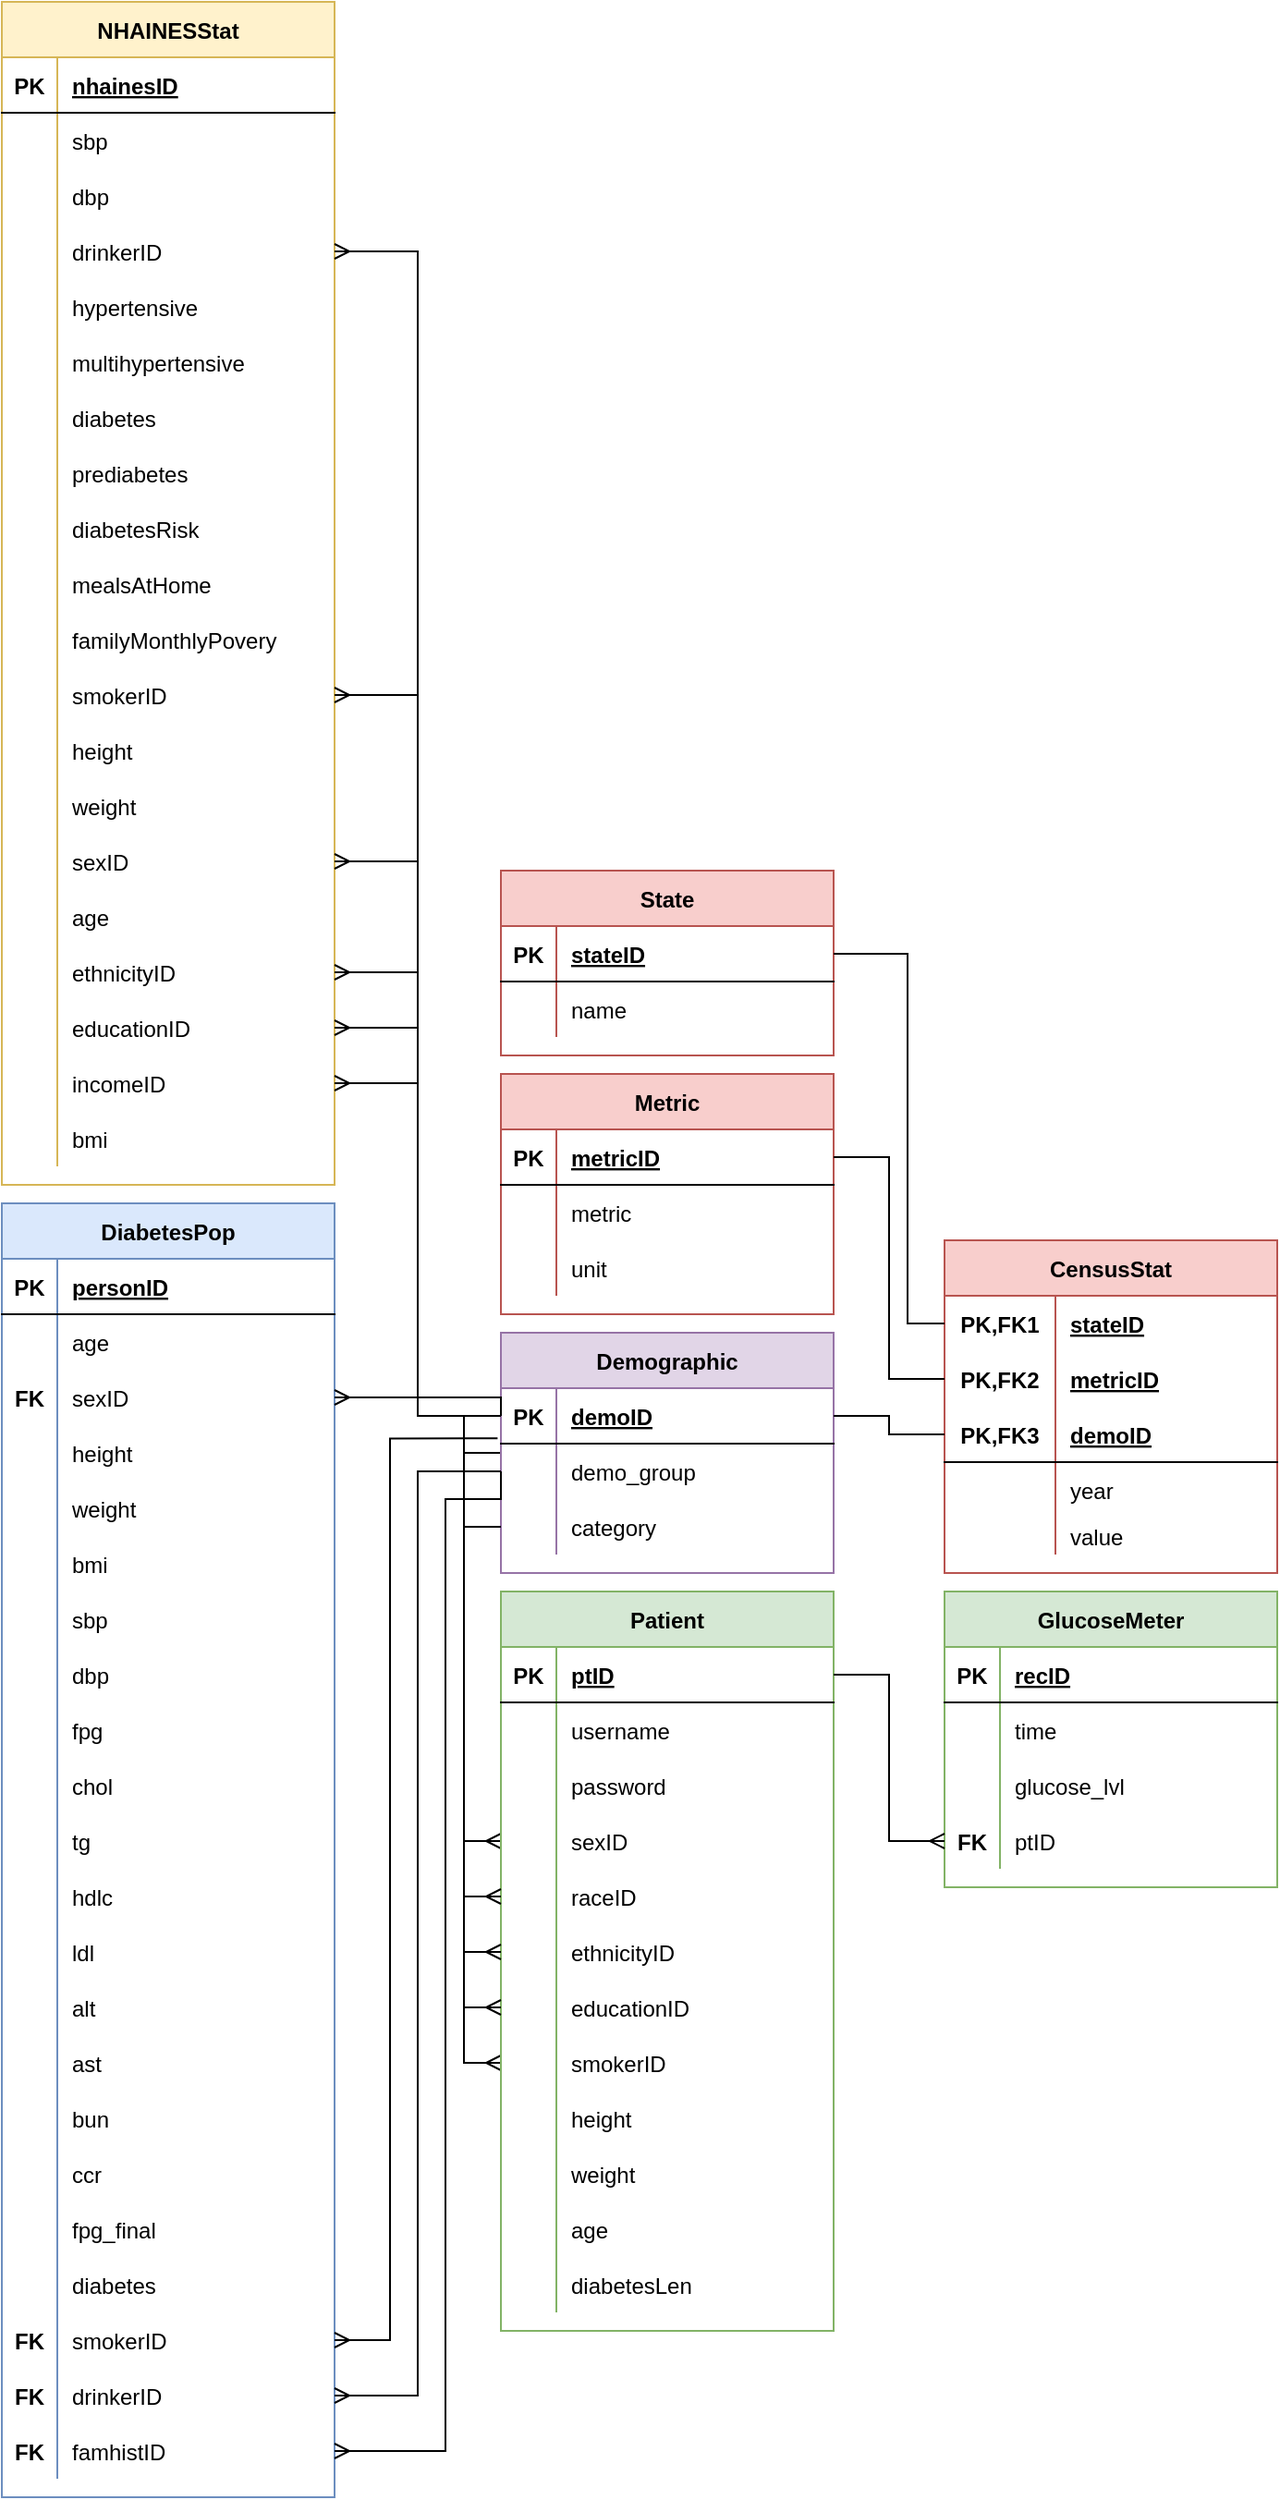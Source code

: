 <mxfile version="16.1.2" type="device"><diagram id="FKx79tAxUSkHtJ2xIgZn" name="Page-1"><mxGraphModel dx="486" dy="1772" grid="1" gridSize="10" guides="1" tooltips="1" connect="1" arrows="1" fold="1" page="1" pageScale="1" pageWidth="850" pageHeight="1100" math="0" shadow="0"><root><mxCell id="0"/><mxCell id="1" parent="0"/><mxCell id="dEGnbLJl7jfGWN8STCda-1" value="DiabetesPop" style="shape=table;startSize=30;container=1;collapsible=1;childLayout=tableLayout;fixedRows=1;rowLines=0;fontStyle=1;align=center;resizeLast=1;fillColor=#dae8fc;strokeColor=#6c8ebf;" parent="1" vertex="1"><mxGeometry x="90" y="270" width="180" height="700" as="geometry"/></mxCell><mxCell id="dEGnbLJl7jfGWN8STCda-2" value="" style="shape=partialRectangle;collapsible=0;dropTarget=0;pointerEvents=0;fillColor=none;top=0;left=0;bottom=1;right=0;points=[[0,0.5],[1,0.5]];portConstraint=eastwest;" parent="dEGnbLJl7jfGWN8STCda-1" vertex="1"><mxGeometry y="30" width="180" height="30" as="geometry"/></mxCell><mxCell id="dEGnbLJl7jfGWN8STCda-3" value="PK" style="shape=partialRectangle;connectable=0;fillColor=none;top=0;left=0;bottom=0;right=0;fontStyle=1;overflow=hidden;" parent="dEGnbLJl7jfGWN8STCda-2" vertex="1"><mxGeometry width="30" height="30" as="geometry"><mxRectangle width="30" height="30" as="alternateBounds"/></mxGeometry></mxCell><mxCell id="dEGnbLJl7jfGWN8STCda-4" value="personID" style="shape=partialRectangle;connectable=0;fillColor=none;top=0;left=0;bottom=0;right=0;align=left;spacingLeft=6;fontStyle=5;overflow=hidden;" parent="dEGnbLJl7jfGWN8STCda-2" vertex="1"><mxGeometry x="30" width="150" height="30" as="geometry"><mxRectangle width="150" height="30" as="alternateBounds"/></mxGeometry></mxCell><mxCell id="dEGnbLJl7jfGWN8STCda-5" value="" style="shape=partialRectangle;collapsible=0;dropTarget=0;pointerEvents=0;fillColor=none;top=0;left=0;bottom=0;right=0;points=[[0,0.5],[1,0.5]];portConstraint=eastwest;" parent="dEGnbLJl7jfGWN8STCda-1" vertex="1"><mxGeometry y="60" width="180" height="30" as="geometry"/></mxCell><mxCell id="dEGnbLJl7jfGWN8STCda-6" value="" style="shape=partialRectangle;connectable=0;fillColor=none;top=0;left=0;bottom=0;right=0;editable=1;overflow=hidden;" parent="dEGnbLJl7jfGWN8STCda-5" vertex="1"><mxGeometry width="30" height="30" as="geometry"><mxRectangle width="30" height="30" as="alternateBounds"/></mxGeometry></mxCell><mxCell id="dEGnbLJl7jfGWN8STCda-7" value="age" style="shape=partialRectangle;connectable=0;fillColor=none;top=0;left=0;bottom=0;right=0;align=left;spacingLeft=6;overflow=hidden;" parent="dEGnbLJl7jfGWN8STCda-5" vertex="1"><mxGeometry x="30" width="150" height="30" as="geometry"><mxRectangle width="150" height="30" as="alternateBounds"/></mxGeometry></mxCell><mxCell id="dEGnbLJl7jfGWN8STCda-8" value="" style="shape=partialRectangle;collapsible=0;dropTarget=0;pointerEvents=0;fillColor=none;top=0;left=0;bottom=0;right=0;points=[[0,0.5],[1,0.5]];portConstraint=eastwest;" parent="dEGnbLJl7jfGWN8STCda-1" vertex="1"><mxGeometry y="90" width="180" height="30" as="geometry"/></mxCell><mxCell id="dEGnbLJl7jfGWN8STCda-9" value="FK" style="shape=partialRectangle;connectable=0;fillColor=none;top=0;left=0;bottom=0;right=0;editable=1;overflow=hidden;fontStyle=1" parent="dEGnbLJl7jfGWN8STCda-8" vertex="1"><mxGeometry width="30" height="30" as="geometry"><mxRectangle width="30" height="30" as="alternateBounds"/></mxGeometry></mxCell><mxCell id="dEGnbLJl7jfGWN8STCda-10" value="sexID" style="shape=partialRectangle;connectable=0;fillColor=none;top=0;left=0;bottom=0;right=0;align=left;spacingLeft=6;overflow=hidden;" parent="dEGnbLJl7jfGWN8STCda-8" vertex="1"><mxGeometry x="30" width="150" height="30" as="geometry"><mxRectangle width="150" height="30" as="alternateBounds"/></mxGeometry></mxCell><mxCell id="dEGnbLJl7jfGWN8STCda-11" value="" style="shape=partialRectangle;collapsible=0;dropTarget=0;pointerEvents=0;fillColor=none;top=0;left=0;bottom=0;right=0;points=[[0,0.5],[1,0.5]];portConstraint=eastwest;" parent="dEGnbLJl7jfGWN8STCda-1" vertex="1"><mxGeometry y="120" width="180" height="30" as="geometry"/></mxCell><mxCell id="dEGnbLJl7jfGWN8STCda-12" value="" style="shape=partialRectangle;connectable=0;fillColor=none;top=0;left=0;bottom=0;right=0;editable=1;overflow=hidden;" parent="dEGnbLJl7jfGWN8STCda-11" vertex="1"><mxGeometry width="30" height="30" as="geometry"><mxRectangle width="30" height="30" as="alternateBounds"/></mxGeometry></mxCell><mxCell id="dEGnbLJl7jfGWN8STCda-13" value="height" style="shape=partialRectangle;connectable=0;fillColor=none;top=0;left=0;bottom=0;right=0;align=left;spacingLeft=6;overflow=hidden;" parent="dEGnbLJl7jfGWN8STCda-11" vertex="1"><mxGeometry x="30" width="150" height="30" as="geometry"><mxRectangle width="150" height="30" as="alternateBounds"/></mxGeometry></mxCell><mxCell id="dEGnbLJl7jfGWN8STCda-14" value="" style="shape=partialRectangle;collapsible=0;dropTarget=0;pointerEvents=0;fillColor=none;top=0;left=0;bottom=0;right=0;points=[[0,0.5],[1,0.5]];portConstraint=eastwest;" parent="dEGnbLJl7jfGWN8STCda-1" vertex="1"><mxGeometry y="150" width="180" height="30" as="geometry"/></mxCell><mxCell id="dEGnbLJl7jfGWN8STCda-15" value="" style="shape=partialRectangle;connectable=0;fillColor=none;top=0;left=0;bottom=0;right=0;editable=1;overflow=hidden;" parent="dEGnbLJl7jfGWN8STCda-14" vertex="1"><mxGeometry width="30" height="30" as="geometry"><mxRectangle width="30" height="30" as="alternateBounds"/></mxGeometry></mxCell><mxCell id="dEGnbLJl7jfGWN8STCda-16" value="weight" style="shape=partialRectangle;connectable=0;fillColor=none;top=0;left=0;bottom=0;right=0;align=left;spacingLeft=6;overflow=hidden;" parent="dEGnbLJl7jfGWN8STCda-14" vertex="1"><mxGeometry x="30" width="150" height="30" as="geometry"><mxRectangle width="150" height="30" as="alternateBounds"/></mxGeometry></mxCell><mxCell id="dEGnbLJl7jfGWN8STCda-17" value="" style="shape=partialRectangle;collapsible=0;dropTarget=0;pointerEvents=0;fillColor=none;top=0;left=0;bottom=0;right=0;points=[[0,0.5],[1,0.5]];portConstraint=eastwest;" parent="dEGnbLJl7jfGWN8STCda-1" vertex="1"><mxGeometry y="180" width="180" height="30" as="geometry"/></mxCell><mxCell id="dEGnbLJl7jfGWN8STCda-18" value="" style="shape=partialRectangle;connectable=0;fillColor=none;top=0;left=0;bottom=0;right=0;editable=1;overflow=hidden;" parent="dEGnbLJl7jfGWN8STCda-17" vertex="1"><mxGeometry width="30" height="30" as="geometry"><mxRectangle width="30" height="30" as="alternateBounds"/></mxGeometry></mxCell><mxCell id="dEGnbLJl7jfGWN8STCda-19" value="bmi" style="shape=partialRectangle;connectable=0;fillColor=none;top=0;left=0;bottom=0;right=0;align=left;spacingLeft=6;overflow=hidden;" parent="dEGnbLJl7jfGWN8STCda-17" vertex="1"><mxGeometry x="30" width="150" height="30" as="geometry"><mxRectangle width="150" height="30" as="alternateBounds"/></mxGeometry></mxCell><mxCell id="dEGnbLJl7jfGWN8STCda-20" value="" style="shape=partialRectangle;collapsible=0;dropTarget=0;pointerEvents=0;fillColor=none;top=0;left=0;bottom=0;right=0;points=[[0,0.5],[1,0.5]];portConstraint=eastwest;" parent="dEGnbLJl7jfGWN8STCda-1" vertex="1"><mxGeometry y="210" width="180" height="30" as="geometry"/></mxCell><mxCell id="dEGnbLJl7jfGWN8STCda-21" value="" style="shape=partialRectangle;connectable=0;fillColor=none;top=0;left=0;bottom=0;right=0;editable=1;overflow=hidden;" parent="dEGnbLJl7jfGWN8STCda-20" vertex="1"><mxGeometry width="30" height="30" as="geometry"><mxRectangle width="30" height="30" as="alternateBounds"/></mxGeometry></mxCell><mxCell id="dEGnbLJl7jfGWN8STCda-22" value="sbp" style="shape=partialRectangle;connectable=0;fillColor=none;top=0;left=0;bottom=0;right=0;align=left;spacingLeft=6;overflow=hidden;" parent="dEGnbLJl7jfGWN8STCda-20" vertex="1"><mxGeometry x="30" width="150" height="30" as="geometry"><mxRectangle width="150" height="30" as="alternateBounds"/></mxGeometry></mxCell><mxCell id="dEGnbLJl7jfGWN8STCda-23" value="" style="shape=partialRectangle;collapsible=0;dropTarget=0;pointerEvents=0;fillColor=none;top=0;left=0;bottom=0;right=0;points=[[0,0.5],[1,0.5]];portConstraint=eastwest;" parent="dEGnbLJl7jfGWN8STCda-1" vertex="1"><mxGeometry y="240" width="180" height="30" as="geometry"/></mxCell><mxCell id="dEGnbLJl7jfGWN8STCda-24" value="" style="shape=partialRectangle;connectable=0;fillColor=none;top=0;left=0;bottom=0;right=0;editable=1;overflow=hidden;" parent="dEGnbLJl7jfGWN8STCda-23" vertex="1"><mxGeometry width="30" height="30" as="geometry"><mxRectangle width="30" height="30" as="alternateBounds"/></mxGeometry></mxCell><mxCell id="dEGnbLJl7jfGWN8STCda-25" value="dbp" style="shape=partialRectangle;connectable=0;fillColor=none;top=0;left=0;bottom=0;right=0;align=left;spacingLeft=6;overflow=hidden;" parent="dEGnbLJl7jfGWN8STCda-23" vertex="1"><mxGeometry x="30" width="150" height="30" as="geometry"><mxRectangle width="150" height="30" as="alternateBounds"/></mxGeometry></mxCell><mxCell id="dEGnbLJl7jfGWN8STCda-26" value="" style="shape=partialRectangle;collapsible=0;dropTarget=0;pointerEvents=0;fillColor=none;top=0;left=0;bottom=0;right=0;points=[[0,0.5],[1,0.5]];portConstraint=eastwest;" parent="dEGnbLJl7jfGWN8STCda-1" vertex="1"><mxGeometry y="270" width="180" height="30" as="geometry"/></mxCell><mxCell id="dEGnbLJl7jfGWN8STCda-27" value="" style="shape=partialRectangle;connectable=0;fillColor=none;top=0;left=0;bottom=0;right=0;editable=1;overflow=hidden;" parent="dEGnbLJl7jfGWN8STCda-26" vertex="1"><mxGeometry width="30" height="30" as="geometry"><mxRectangle width="30" height="30" as="alternateBounds"/></mxGeometry></mxCell><mxCell id="dEGnbLJl7jfGWN8STCda-28" value="fpg" style="shape=partialRectangle;connectable=0;fillColor=none;top=0;left=0;bottom=0;right=0;align=left;spacingLeft=6;overflow=hidden;" parent="dEGnbLJl7jfGWN8STCda-26" vertex="1"><mxGeometry x="30" width="150" height="30" as="geometry"><mxRectangle width="150" height="30" as="alternateBounds"/></mxGeometry></mxCell><mxCell id="dEGnbLJl7jfGWN8STCda-29" value="" style="shape=partialRectangle;collapsible=0;dropTarget=0;pointerEvents=0;fillColor=none;top=0;left=0;bottom=0;right=0;points=[[0,0.5],[1,0.5]];portConstraint=eastwest;" parent="dEGnbLJl7jfGWN8STCda-1" vertex="1"><mxGeometry y="300" width="180" height="30" as="geometry"/></mxCell><mxCell id="dEGnbLJl7jfGWN8STCda-30" value="" style="shape=partialRectangle;connectable=0;fillColor=none;top=0;left=0;bottom=0;right=0;editable=1;overflow=hidden;" parent="dEGnbLJl7jfGWN8STCda-29" vertex="1"><mxGeometry width="30" height="30" as="geometry"><mxRectangle width="30" height="30" as="alternateBounds"/></mxGeometry></mxCell><mxCell id="dEGnbLJl7jfGWN8STCda-31" value="chol" style="shape=partialRectangle;connectable=0;fillColor=none;top=0;left=0;bottom=0;right=0;align=left;spacingLeft=6;overflow=hidden;" parent="dEGnbLJl7jfGWN8STCda-29" vertex="1"><mxGeometry x="30" width="150" height="30" as="geometry"><mxRectangle width="150" height="30" as="alternateBounds"/></mxGeometry></mxCell><mxCell id="dEGnbLJl7jfGWN8STCda-32" value="" style="shape=partialRectangle;collapsible=0;dropTarget=0;pointerEvents=0;fillColor=none;top=0;left=0;bottom=0;right=0;points=[[0,0.5],[1,0.5]];portConstraint=eastwest;" parent="dEGnbLJl7jfGWN8STCda-1" vertex="1"><mxGeometry y="330" width="180" height="30" as="geometry"/></mxCell><mxCell id="dEGnbLJl7jfGWN8STCda-33" value="" style="shape=partialRectangle;connectable=0;fillColor=none;top=0;left=0;bottom=0;right=0;editable=1;overflow=hidden;" parent="dEGnbLJl7jfGWN8STCda-32" vertex="1"><mxGeometry width="30" height="30" as="geometry"><mxRectangle width="30" height="30" as="alternateBounds"/></mxGeometry></mxCell><mxCell id="dEGnbLJl7jfGWN8STCda-34" value="tg" style="shape=partialRectangle;connectable=0;fillColor=none;top=0;left=0;bottom=0;right=0;align=left;spacingLeft=6;overflow=hidden;" parent="dEGnbLJl7jfGWN8STCda-32" vertex="1"><mxGeometry x="30" width="150" height="30" as="geometry"><mxRectangle width="150" height="30" as="alternateBounds"/></mxGeometry></mxCell><mxCell id="dEGnbLJl7jfGWN8STCda-35" value="" style="shape=partialRectangle;collapsible=0;dropTarget=0;pointerEvents=0;fillColor=none;top=0;left=0;bottom=0;right=0;points=[[0,0.5],[1,0.5]];portConstraint=eastwest;" parent="dEGnbLJl7jfGWN8STCda-1" vertex="1"><mxGeometry y="360" width="180" height="30" as="geometry"/></mxCell><mxCell id="dEGnbLJl7jfGWN8STCda-36" value="" style="shape=partialRectangle;connectable=0;fillColor=none;top=0;left=0;bottom=0;right=0;editable=1;overflow=hidden;" parent="dEGnbLJl7jfGWN8STCda-35" vertex="1"><mxGeometry width="30" height="30" as="geometry"><mxRectangle width="30" height="30" as="alternateBounds"/></mxGeometry></mxCell><mxCell id="dEGnbLJl7jfGWN8STCda-37" value="hdlc" style="shape=partialRectangle;connectable=0;fillColor=none;top=0;left=0;bottom=0;right=0;align=left;spacingLeft=6;overflow=hidden;" parent="dEGnbLJl7jfGWN8STCda-35" vertex="1"><mxGeometry x="30" width="150" height="30" as="geometry"><mxRectangle width="150" height="30" as="alternateBounds"/></mxGeometry></mxCell><mxCell id="dEGnbLJl7jfGWN8STCda-38" value="" style="shape=partialRectangle;collapsible=0;dropTarget=0;pointerEvents=0;fillColor=none;top=0;left=0;bottom=0;right=0;points=[[0,0.5],[1,0.5]];portConstraint=eastwest;" parent="dEGnbLJl7jfGWN8STCda-1" vertex="1"><mxGeometry y="390" width="180" height="30" as="geometry"/></mxCell><mxCell id="dEGnbLJl7jfGWN8STCda-39" value="" style="shape=partialRectangle;connectable=0;fillColor=none;top=0;left=0;bottom=0;right=0;editable=1;overflow=hidden;" parent="dEGnbLJl7jfGWN8STCda-38" vertex="1"><mxGeometry width="30" height="30" as="geometry"><mxRectangle width="30" height="30" as="alternateBounds"/></mxGeometry></mxCell><mxCell id="dEGnbLJl7jfGWN8STCda-40" value="ldl" style="shape=partialRectangle;connectable=0;fillColor=none;top=0;left=0;bottom=0;right=0;align=left;spacingLeft=6;overflow=hidden;" parent="dEGnbLJl7jfGWN8STCda-38" vertex="1"><mxGeometry x="30" width="150" height="30" as="geometry"><mxRectangle width="150" height="30" as="alternateBounds"/></mxGeometry></mxCell><mxCell id="dEGnbLJl7jfGWN8STCda-41" value="" style="shape=partialRectangle;collapsible=0;dropTarget=0;pointerEvents=0;fillColor=none;top=0;left=0;bottom=0;right=0;points=[[0,0.5],[1,0.5]];portConstraint=eastwest;" parent="dEGnbLJl7jfGWN8STCda-1" vertex="1"><mxGeometry y="420" width="180" height="30" as="geometry"/></mxCell><mxCell id="dEGnbLJl7jfGWN8STCda-42" value="" style="shape=partialRectangle;connectable=0;fillColor=none;top=0;left=0;bottom=0;right=0;editable=1;overflow=hidden;" parent="dEGnbLJl7jfGWN8STCda-41" vertex="1"><mxGeometry width="30" height="30" as="geometry"><mxRectangle width="30" height="30" as="alternateBounds"/></mxGeometry></mxCell><mxCell id="dEGnbLJl7jfGWN8STCda-43" value="alt" style="shape=partialRectangle;connectable=0;fillColor=none;top=0;left=0;bottom=0;right=0;align=left;spacingLeft=6;overflow=hidden;" parent="dEGnbLJl7jfGWN8STCda-41" vertex="1"><mxGeometry x="30" width="150" height="30" as="geometry"><mxRectangle width="150" height="30" as="alternateBounds"/></mxGeometry></mxCell><mxCell id="dEGnbLJl7jfGWN8STCda-44" value="" style="shape=partialRectangle;collapsible=0;dropTarget=0;pointerEvents=0;fillColor=none;top=0;left=0;bottom=0;right=0;points=[[0,0.5],[1,0.5]];portConstraint=eastwest;" parent="dEGnbLJl7jfGWN8STCda-1" vertex="1"><mxGeometry y="450" width="180" height="30" as="geometry"/></mxCell><mxCell id="dEGnbLJl7jfGWN8STCda-45" value="" style="shape=partialRectangle;connectable=0;fillColor=none;top=0;left=0;bottom=0;right=0;editable=1;overflow=hidden;" parent="dEGnbLJl7jfGWN8STCda-44" vertex="1"><mxGeometry width="30" height="30" as="geometry"><mxRectangle width="30" height="30" as="alternateBounds"/></mxGeometry></mxCell><mxCell id="dEGnbLJl7jfGWN8STCda-46" value="ast" style="shape=partialRectangle;connectable=0;fillColor=none;top=0;left=0;bottom=0;right=0;align=left;spacingLeft=6;overflow=hidden;" parent="dEGnbLJl7jfGWN8STCda-44" vertex="1"><mxGeometry x="30" width="150" height="30" as="geometry"><mxRectangle width="150" height="30" as="alternateBounds"/></mxGeometry></mxCell><mxCell id="dEGnbLJl7jfGWN8STCda-47" value="" style="shape=partialRectangle;collapsible=0;dropTarget=0;pointerEvents=0;fillColor=none;top=0;left=0;bottom=0;right=0;points=[[0,0.5],[1,0.5]];portConstraint=eastwest;" parent="dEGnbLJl7jfGWN8STCda-1" vertex="1"><mxGeometry y="480" width="180" height="30" as="geometry"/></mxCell><mxCell id="dEGnbLJl7jfGWN8STCda-48" value="" style="shape=partialRectangle;connectable=0;fillColor=none;top=0;left=0;bottom=0;right=0;editable=1;overflow=hidden;" parent="dEGnbLJl7jfGWN8STCda-47" vertex="1"><mxGeometry width="30" height="30" as="geometry"><mxRectangle width="30" height="30" as="alternateBounds"/></mxGeometry></mxCell><mxCell id="dEGnbLJl7jfGWN8STCda-49" value="bun" style="shape=partialRectangle;connectable=0;fillColor=none;top=0;left=0;bottom=0;right=0;align=left;spacingLeft=6;overflow=hidden;" parent="dEGnbLJl7jfGWN8STCda-47" vertex="1"><mxGeometry x="30" width="150" height="30" as="geometry"><mxRectangle width="150" height="30" as="alternateBounds"/></mxGeometry></mxCell><mxCell id="dEGnbLJl7jfGWN8STCda-50" value="" style="shape=partialRectangle;collapsible=0;dropTarget=0;pointerEvents=0;fillColor=none;top=0;left=0;bottom=0;right=0;points=[[0,0.5],[1,0.5]];portConstraint=eastwest;" parent="dEGnbLJl7jfGWN8STCda-1" vertex="1"><mxGeometry y="510" width="180" height="30" as="geometry"/></mxCell><mxCell id="dEGnbLJl7jfGWN8STCda-51" value="" style="shape=partialRectangle;connectable=0;fillColor=none;top=0;left=0;bottom=0;right=0;editable=1;overflow=hidden;" parent="dEGnbLJl7jfGWN8STCda-50" vertex="1"><mxGeometry width="30" height="30" as="geometry"><mxRectangle width="30" height="30" as="alternateBounds"/></mxGeometry></mxCell><mxCell id="dEGnbLJl7jfGWN8STCda-52" value="ccr" style="shape=partialRectangle;connectable=0;fillColor=none;top=0;left=0;bottom=0;right=0;align=left;spacingLeft=6;overflow=hidden;" parent="dEGnbLJl7jfGWN8STCda-50" vertex="1"><mxGeometry x="30" width="150" height="30" as="geometry"><mxRectangle width="150" height="30" as="alternateBounds"/></mxGeometry></mxCell><mxCell id="dEGnbLJl7jfGWN8STCda-53" value="" style="shape=partialRectangle;collapsible=0;dropTarget=0;pointerEvents=0;fillColor=none;top=0;left=0;bottom=0;right=0;points=[[0,0.5],[1,0.5]];portConstraint=eastwest;" parent="dEGnbLJl7jfGWN8STCda-1" vertex="1"><mxGeometry y="540" width="180" height="30" as="geometry"/></mxCell><mxCell id="dEGnbLJl7jfGWN8STCda-54" value="" style="shape=partialRectangle;connectable=0;fillColor=none;top=0;left=0;bottom=0;right=0;editable=1;overflow=hidden;" parent="dEGnbLJl7jfGWN8STCda-53" vertex="1"><mxGeometry width="30" height="30" as="geometry"><mxRectangle width="30" height="30" as="alternateBounds"/></mxGeometry></mxCell><mxCell id="dEGnbLJl7jfGWN8STCda-55" value="fpg_final" style="shape=partialRectangle;connectable=0;fillColor=none;top=0;left=0;bottom=0;right=0;align=left;spacingLeft=6;overflow=hidden;" parent="dEGnbLJl7jfGWN8STCda-53" vertex="1"><mxGeometry x="30" width="150" height="30" as="geometry"><mxRectangle width="150" height="30" as="alternateBounds"/></mxGeometry></mxCell><mxCell id="dEGnbLJl7jfGWN8STCda-56" value="" style="shape=partialRectangle;collapsible=0;dropTarget=0;pointerEvents=0;fillColor=none;top=0;left=0;bottom=0;right=0;points=[[0,0.5],[1,0.5]];portConstraint=eastwest;" parent="dEGnbLJl7jfGWN8STCda-1" vertex="1"><mxGeometry y="570" width="180" height="30" as="geometry"/></mxCell><mxCell id="dEGnbLJl7jfGWN8STCda-57" value="" style="shape=partialRectangle;connectable=0;fillColor=none;top=0;left=0;bottom=0;right=0;editable=1;overflow=hidden;" parent="dEGnbLJl7jfGWN8STCda-56" vertex="1"><mxGeometry width="30" height="30" as="geometry"><mxRectangle width="30" height="30" as="alternateBounds"/></mxGeometry></mxCell><mxCell id="dEGnbLJl7jfGWN8STCda-58" value="diabetes" style="shape=partialRectangle;connectable=0;fillColor=none;top=0;left=0;bottom=0;right=0;align=left;spacingLeft=6;overflow=hidden;" parent="dEGnbLJl7jfGWN8STCda-56" vertex="1"><mxGeometry x="30" width="150" height="30" as="geometry"><mxRectangle width="150" height="30" as="alternateBounds"/></mxGeometry></mxCell><mxCell id="dEGnbLJl7jfGWN8STCda-59" value="" style="shape=partialRectangle;collapsible=0;dropTarget=0;pointerEvents=0;fillColor=none;top=0;left=0;bottom=0;right=0;points=[[0,0.5],[1,0.5]];portConstraint=eastwest;" parent="dEGnbLJl7jfGWN8STCda-1" vertex="1"><mxGeometry y="600" width="180" height="30" as="geometry"/></mxCell><mxCell id="dEGnbLJl7jfGWN8STCda-60" value="FK" style="shape=partialRectangle;connectable=0;fillColor=none;top=0;left=0;bottom=0;right=0;editable=1;overflow=hidden;fontStyle=1" parent="dEGnbLJl7jfGWN8STCda-59" vertex="1"><mxGeometry width="30" height="30" as="geometry"><mxRectangle width="30" height="30" as="alternateBounds"/></mxGeometry></mxCell><mxCell id="dEGnbLJl7jfGWN8STCda-61" value="smokerID" style="shape=partialRectangle;connectable=0;fillColor=none;top=0;left=0;bottom=0;right=0;align=left;spacingLeft=6;overflow=hidden;" parent="dEGnbLJl7jfGWN8STCda-59" vertex="1"><mxGeometry x="30" width="150" height="30" as="geometry"><mxRectangle width="150" height="30" as="alternateBounds"/></mxGeometry></mxCell><mxCell id="dEGnbLJl7jfGWN8STCda-62" value="" style="shape=partialRectangle;collapsible=0;dropTarget=0;pointerEvents=0;fillColor=none;top=0;left=0;bottom=0;right=0;points=[[0,0.5],[1,0.5]];portConstraint=eastwest;" parent="dEGnbLJl7jfGWN8STCda-1" vertex="1"><mxGeometry y="630" width="180" height="30" as="geometry"/></mxCell><mxCell id="dEGnbLJl7jfGWN8STCda-63" value="FK" style="shape=partialRectangle;connectable=0;fillColor=none;top=0;left=0;bottom=0;right=0;editable=1;overflow=hidden;fontStyle=1" parent="dEGnbLJl7jfGWN8STCda-62" vertex="1"><mxGeometry width="30" height="30" as="geometry"><mxRectangle width="30" height="30" as="alternateBounds"/></mxGeometry></mxCell><mxCell id="dEGnbLJl7jfGWN8STCda-64" value="drinkerID" style="shape=partialRectangle;connectable=0;fillColor=none;top=0;left=0;bottom=0;right=0;align=left;spacingLeft=6;overflow=hidden;" parent="dEGnbLJl7jfGWN8STCda-62" vertex="1"><mxGeometry x="30" width="150" height="30" as="geometry"><mxRectangle width="150" height="30" as="alternateBounds"/></mxGeometry></mxCell><mxCell id="dEGnbLJl7jfGWN8STCda-65" value="" style="shape=partialRectangle;collapsible=0;dropTarget=0;pointerEvents=0;fillColor=none;top=0;left=0;bottom=0;right=0;points=[[0,0.5],[1,0.5]];portConstraint=eastwest;" parent="dEGnbLJl7jfGWN8STCda-1" vertex="1"><mxGeometry y="660" width="180" height="30" as="geometry"/></mxCell><mxCell id="dEGnbLJl7jfGWN8STCda-66" value="FK" style="shape=partialRectangle;connectable=0;fillColor=none;top=0;left=0;bottom=0;right=0;editable=1;overflow=hidden;fontStyle=1" parent="dEGnbLJl7jfGWN8STCda-65" vertex="1"><mxGeometry width="30" height="30" as="geometry"><mxRectangle width="30" height="30" as="alternateBounds"/></mxGeometry></mxCell><mxCell id="dEGnbLJl7jfGWN8STCda-67" value="famhistID" style="shape=partialRectangle;connectable=0;fillColor=none;top=0;left=0;bottom=0;right=0;align=left;spacingLeft=6;overflow=hidden;" parent="dEGnbLJl7jfGWN8STCda-65" vertex="1"><mxGeometry x="30" width="150" height="30" as="geometry"><mxRectangle width="150" height="30" as="alternateBounds"/></mxGeometry></mxCell><mxCell id="TrXBJWLWRrZoXO6lFoGR-19" style="edgeStyle=orthogonalEdgeStyle;rounded=0;orthogonalLoop=1;jettySize=auto;html=1;entryX=0;entryY=0.5;entryDx=0;entryDy=0;endArrow=ERmany;endFill=0;" parent="1" source="dEGnbLJl7jfGWN8STCda-135" target="TrXBJWLWRrZoXO6lFoGR-1" edge="1"><mxGeometry relative="1" as="geometry"><Array as="points"><mxPoint x="340" y="405"/><mxPoint x="340" y="615"/></Array></mxGeometry></mxCell><mxCell id="kJLMw3blUPm3_vAkmbXf-4" style="edgeStyle=orthogonalEdgeStyle;rounded=0;orthogonalLoop=1;jettySize=auto;html=1;entryX=0;entryY=0.5;entryDx=0;entryDy=0;endArrow=ERmany;endFill=0;" parent="1" source="dEGnbLJl7jfGWN8STCda-135" target="kJLMw3blUPm3_vAkmbXf-1" edge="1"><mxGeometry relative="1" as="geometry"><Array as="points"><mxPoint x="340" y="405"/><mxPoint x="340" y="735"/></Array></mxGeometry></mxCell><mxCell id="dEGnbLJl7jfGWN8STCda-135" value="Demographic" style="shape=table;startSize=30;container=1;collapsible=1;childLayout=tableLayout;fixedRows=1;rowLines=0;fontStyle=1;align=center;resizeLast=1;fillColor=#e1d5e7;strokeColor=#9673a6;" parent="1" vertex="1"><mxGeometry x="360" y="340" width="180" height="130" as="geometry"/></mxCell><mxCell id="dEGnbLJl7jfGWN8STCda-136" value="" style="shape=partialRectangle;collapsible=0;dropTarget=0;pointerEvents=0;fillColor=none;top=0;left=0;bottom=1;right=0;points=[[0,0.5],[1,0.5]];portConstraint=eastwest;" parent="dEGnbLJl7jfGWN8STCda-135" vertex="1"><mxGeometry y="30" width="180" height="30" as="geometry"/></mxCell><mxCell id="dEGnbLJl7jfGWN8STCda-137" value="PK" style="shape=partialRectangle;connectable=0;fillColor=none;top=0;left=0;bottom=0;right=0;fontStyle=1;overflow=hidden;" parent="dEGnbLJl7jfGWN8STCda-136" vertex="1"><mxGeometry width="30" height="30" as="geometry"><mxRectangle width="30" height="30" as="alternateBounds"/></mxGeometry></mxCell><mxCell id="dEGnbLJl7jfGWN8STCda-138" value="demoID" style="shape=partialRectangle;connectable=0;fillColor=none;top=0;left=0;bottom=0;right=0;align=left;spacingLeft=6;fontStyle=5;overflow=hidden;" parent="dEGnbLJl7jfGWN8STCda-136" vertex="1"><mxGeometry x="30" width="150" height="30" as="geometry"><mxRectangle width="150" height="30" as="alternateBounds"/></mxGeometry></mxCell><mxCell id="dEGnbLJl7jfGWN8STCda-139" value="" style="shape=partialRectangle;collapsible=0;dropTarget=0;pointerEvents=0;fillColor=none;top=0;left=0;bottom=0;right=0;points=[[0,0.5],[1,0.5]];portConstraint=eastwest;" parent="dEGnbLJl7jfGWN8STCda-135" vertex="1"><mxGeometry y="60" width="180" height="30" as="geometry"/></mxCell><mxCell id="dEGnbLJl7jfGWN8STCda-140" value="" style="shape=partialRectangle;connectable=0;fillColor=none;top=0;left=0;bottom=0;right=0;editable=1;overflow=hidden;" parent="dEGnbLJl7jfGWN8STCda-139" vertex="1"><mxGeometry width="30" height="30" as="geometry"><mxRectangle width="30" height="30" as="alternateBounds"/></mxGeometry></mxCell><mxCell id="dEGnbLJl7jfGWN8STCda-141" value="demo_group" style="shape=partialRectangle;connectable=0;fillColor=none;top=0;left=0;bottom=0;right=0;align=left;spacingLeft=6;overflow=hidden;" parent="dEGnbLJl7jfGWN8STCda-139" vertex="1"><mxGeometry x="30" width="150" height="30" as="geometry"><mxRectangle width="150" height="30" as="alternateBounds"/></mxGeometry></mxCell><mxCell id="dEGnbLJl7jfGWN8STCda-207" value="" style="shape=partialRectangle;collapsible=0;dropTarget=0;pointerEvents=0;fillColor=none;top=0;left=0;bottom=0;right=0;points=[[0,0.5],[1,0.5]];portConstraint=eastwest;" parent="dEGnbLJl7jfGWN8STCda-135" vertex="1"><mxGeometry y="90" width="180" height="30" as="geometry"/></mxCell><mxCell id="dEGnbLJl7jfGWN8STCda-208" value="" style="shape=partialRectangle;connectable=0;fillColor=none;top=0;left=0;bottom=0;right=0;editable=1;overflow=hidden;" parent="dEGnbLJl7jfGWN8STCda-207" vertex="1"><mxGeometry width="30" height="30" as="geometry"><mxRectangle width="30" height="30" as="alternateBounds"/></mxGeometry></mxCell><mxCell id="dEGnbLJl7jfGWN8STCda-209" value="category" style="shape=partialRectangle;connectable=0;fillColor=none;top=0;left=0;bottom=0;right=0;align=left;spacingLeft=6;overflow=hidden;" parent="dEGnbLJl7jfGWN8STCda-207" vertex="1"><mxGeometry x="30" width="150" height="30" as="geometry"><mxRectangle width="150" height="30" as="alternateBounds"/></mxGeometry></mxCell><mxCell id="dEGnbLJl7jfGWN8STCda-174" style="edgeStyle=orthogonalEdgeStyle;rounded=0;orthogonalLoop=1;jettySize=auto;html=1;entryX=0;entryY=0.5;entryDx=0;entryDy=0;endArrow=none;endFill=0;startArrow=ERmany;startFill=0;" parent="1" source="dEGnbLJl7jfGWN8STCda-8" target="dEGnbLJl7jfGWN8STCda-136" edge="1"><mxGeometry relative="1" as="geometry"><Array as="points"><mxPoint x="360" y="375"/></Array></mxGeometry></mxCell><mxCell id="dEGnbLJl7jfGWN8STCda-175" value="Patient" style="shape=table;startSize=30;container=1;collapsible=1;childLayout=tableLayout;fixedRows=1;rowLines=0;fontStyle=1;align=center;resizeLast=1;fillColor=#d5e8d4;strokeColor=#82b366;" parent="1" vertex="1"><mxGeometry x="360" y="480" width="180" height="400" as="geometry"/></mxCell><mxCell id="dEGnbLJl7jfGWN8STCda-176" value="" style="shape=partialRectangle;collapsible=0;dropTarget=0;pointerEvents=0;fillColor=none;top=0;left=0;bottom=1;right=0;points=[[0,0.5],[1,0.5]];portConstraint=eastwest;" parent="dEGnbLJl7jfGWN8STCda-175" vertex="1"><mxGeometry y="30" width="180" height="30" as="geometry"/></mxCell><mxCell id="dEGnbLJl7jfGWN8STCda-177" value="PK" style="shape=partialRectangle;connectable=0;fillColor=none;top=0;left=0;bottom=0;right=0;fontStyle=1;overflow=hidden;" parent="dEGnbLJl7jfGWN8STCda-176" vertex="1"><mxGeometry width="30" height="30" as="geometry"><mxRectangle width="30" height="30" as="alternateBounds"/></mxGeometry></mxCell><mxCell id="dEGnbLJl7jfGWN8STCda-178" value="ptID" style="shape=partialRectangle;connectable=0;fillColor=none;top=0;left=0;bottom=0;right=0;align=left;spacingLeft=6;fontStyle=5;overflow=hidden;" parent="dEGnbLJl7jfGWN8STCda-176" vertex="1"><mxGeometry x="30" width="150" height="30" as="geometry"><mxRectangle width="150" height="30" as="alternateBounds"/></mxGeometry></mxCell><mxCell id="dEGnbLJl7jfGWN8STCda-179" value="" style="shape=partialRectangle;collapsible=0;dropTarget=0;pointerEvents=0;fillColor=none;top=0;left=0;bottom=0;right=0;points=[[0,0.5],[1,0.5]];portConstraint=eastwest;" parent="dEGnbLJl7jfGWN8STCda-175" vertex="1"><mxGeometry y="60" width="180" height="30" as="geometry"/></mxCell><mxCell id="dEGnbLJl7jfGWN8STCda-180" value="" style="shape=partialRectangle;connectable=0;fillColor=none;top=0;left=0;bottom=0;right=0;editable=1;overflow=hidden;" parent="dEGnbLJl7jfGWN8STCda-179" vertex="1"><mxGeometry width="30" height="30" as="geometry"><mxRectangle width="30" height="30" as="alternateBounds"/></mxGeometry></mxCell><mxCell id="dEGnbLJl7jfGWN8STCda-181" value="username" style="shape=partialRectangle;connectable=0;fillColor=none;top=0;left=0;bottom=0;right=0;align=left;spacingLeft=6;overflow=hidden;" parent="dEGnbLJl7jfGWN8STCda-179" vertex="1"><mxGeometry x="30" width="150" height="30" as="geometry"><mxRectangle width="150" height="30" as="alternateBounds"/></mxGeometry></mxCell><mxCell id="dEGnbLJl7jfGWN8STCda-182" value="" style="shape=partialRectangle;collapsible=0;dropTarget=0;pointerEvents=0;fillColor=none;top=0;left=0;bottom=0;right=0;points=[[0,0.5],[1,0.5]];portConstraint=eastwest;" parent="dEGnbLJl7jfGWN8STCda-175" vertex="1"><mxGeometry y="90" width="180" height="30" as="geometry"/></mxCell><mxCell id="dEGnbLJl7jfGWN8STCda-183" value="" style="shape=partialRectangle;connectable=0;fillColor=none;top=0;left=0;bottom=0;right=0;editable=1;overflow=hidden;" parent="dEGnbLJl7jfGWN8STCda-182" vertex="1"><mxGeometry width="30" height="30" as="geometry"><mxRectangle width="30" height="30" as="alternateBounds"/></mxGeometry></mxCell><mxCell id="dEGnbLJl7jfGWN8STCda-184" value="password" style="shape=partialRectangle;connectable=0;fillColor=none;top=0;left=0;bottom=0;right=0;align=left;spacingLeft=6;overflow=hidden;" parent="dEGnbLJl7jfGWN8STCda-182" vertex="1"><mxGeometry x="30" width="150" height="30" as="geometry"><mxRectangle width="150" height="30" as="alternateBounds"/></mxGeometry></mxCell><mxCell id="TrXBJWLWRrZoXO6lFoGR-1" value="" style="shape=partialRectangle;collapsible=0;dropTarget=0;pointerEvents=0;fillColor=none;top=0;left=0;bottom=0;right=0;points=[[0,0.5],[1,0.5]];portConstraint=eastwest;" parent="dEGnbLJl7jfGWN8STCda-175" vertex="1"><mxGeometry y="120" width="180" height="30" as="geometry"/></mxCell><mxCell id="TrXBJWLWRrZoXO6lFoGR-2" value="" style="shape=partialRectangle;connectable=0;fillColor=none;top=0;left=0;bottom=0;right=0;editable=1;overflow=hidden;" parent="TrXBJWLWRrZoXO6lFoGR-1" vertex="1"><mxGeometry width="30" height="30" as="geometry"><mxRectangle width="30" height="30" as="alternateBounds"/></mxGeometry></mxCell><mxCell id="TrXBJWLWRrZoXO6lFoGR-3" value="sexID" style="shape=partialRectangle;connectable=0;fillColor=none;top=0;left=0;bottom=0;right=0;align=left;spacingLeft=6;overflow=hidden;" parent="TrXBJWLWRrZoXO6lFoGR-1" vertex="1"><mxGeometry x="30" width="150" height="30" as="geometry"><mxRectangle width="150" height="30" as="alternateBounds"/></mxGeometry></mxCell><mxCell id="TrXBJWLWRrZoXO6lFoGR-4" value="" style="shape=partialRectangle;collapsible=0;dropTarget=0;pointerEvents=0;fillColor=none;top=0;left=0;bottom=0;right=0;points=[[0,0.5],[1,0.5]];portConstraint=eastwest;" parent="dEGnbLJl7jfGWN8STCda-175" vertex="1"><mxGeometry y="150" width="180" height="30" as="geometry"/></mxCell><mxCell id="TrXBJWLWRrZoXO6lFoGR-5" value="" style="shape=partialRectangle;connectable=0;fillColor=none;top=0;left=0;bottom=0;right=0;editable=1;overflow=hidden;" parent="TrXBJWLWRrZoXO6lFoGR-4" vertex="1"><mxGeometry width="30" height="30" as="geometry"><mxRectangle width="30" height="30" as="alternateBounds"/></mxGeometry></mxCell><mxCell id="TrXBJWLWRrZoXO6lFoGR-6" value="raceID" style="shape=partialRectangle;connectable=0;fillColor=none;top=0;left=0;bottom=0;right=0;align=left;spacingLeft=6;overflow=hidden;" parent="TrXBJWLWRrZoXO6lFoGR-4" vertex="1"><mxGeometry x="30" width="150" height="30" as="geometry"><mxRectangle width="150" height="30" as="alternateBounds"/></mxGeometry></mxCell><mxCell id="TrXBJWLWRrZoXO6lFoGR-7" value="" style="shape=partialRectangle;collapsible=0;dropTarget=0;pointerEvents=0;fillColor=none;top=0;left=0;bottom=0;right=0;points=[[0,0.5],[1,0.5]];portConstraint=eastwest;" parent="dEGnbLJl7jfGWN8STCda-175" vertex="1"><mxGeometry y="180" width="180" height="30" as="geometry"/></mxCell><mxCell id="TrXBJWLWRrZoXO6lFoGR-8" value="" style="shape=partialRectangle;connectable=0;fillColor=none;top=0;left=0;bottom=0;right=0;editable=1;overflow=hidden;" parent="TrXBJWLWRrZoXO6lFoGR-7" vertex="1"><mxGeometry width="30" height="30" as="geometry"><mxRectangle width="30" height="30" as="alternateBounds"/></mxGeometry></mxCell><mxCell id="TrXBJWLWRrZoXO6lFoGR-9" value="ethnicityID" style="shape=partialRectangle;connectable=0;fillColor=none;top=0;left=0;bottom=0;right=0;align=left;spacingLeft=6;overflow=hidden;" parent="TrXBJWLWRrZoXO6lFoGR-7" vertex="1"><mxGeometry x="30" width="150" height="30" as="geometry"><mxRectangle width="150" height="30" as="alternateBounds"/></mxGeometry></mxCell><mxCell id="TrXBJWLWRrZoXO6lFoGR-10" value="" style="shape=partialRectangle;collapsible=0;dropTarget=0;pointerEvents=0;fillColor=none;top=0;left=0;bottom=0;right=0;points=[[0,0.5],[1,0.5]];portConstraint=eastwest;" parent="dEGnbLJl7jfGWN8STCda-175" vertex="1"><mxGeometry y="210" width="180" height="30" as="geometry"/></mxCell><mxCell id="TrXBJWLWRrZoXO6lFoGR-11" value="" style="shape=partialRectangle;connectable=0;fillColor=none;top=0;left=0;bottom=0;right=0;editable=1;overflow=hidden;" parent="TrXBJWLWRrZoXO6lFoGR-10" vertex="1"><mxGeometry width="30" height="30" as="geometry"><mxRectangle width="30" height="30" as="alternateBounds"/></mxGeometry></mxCell><mxCell id="TrXBJWLWRrZoXO6lFoGR-12" value="educationID" style="shape=partialRectangle;connectable=0;fillColor=none;top=0;left=0;bottom=0;right=0;align=left;spacingLeft=6;overflow=hidden;" parent="TrXBJWLWRrZoXO6lFoGR-10" vertex="1"><mxGeometry x="30" width="150" height="30" as="geometry"><mxRectangle width="150" height="30" as="alternateBounds"/></mxGeometry></mxCell><mxCell id="kJLMw3blUPm3_vAkmbXf-1" value="" style="shape=partialRectangle;collapsible=0;dropTarget=0;pointerEvents=0;fillColor=none;top=0;left=0;bottom=0;right=0;points=[[0,0.5],[1,0.5]];portConstraint=eastwest;" parent="dEGnbLJl7jfGWN8STCda-175" vertex="1"><mxGeometry y="240" width="180" height="30" as="geometry"/></mxCell><mxCell id="kJLMw3blUPm3_vAkmbXf-2" value="" style="shape=partialRectangle;connectable=0;fillColor=none;top=0;left=0;bottom=0;right=0;editable=1;overflow=hidden;" parent="kJLMw3blUPm3_vAkmbXf-1" vertex="1"><mxGeometry width="30" height="30" as="geometry"><mxRectangle width="30" height="30" as="alternateBounds"/></mxGeometry></mxCell><mxCell id="kJLMw3blUPm3_vAkmbXf-3" value="smokerID" style="shape=partialRectangle;connectable=0;fillColor=none;top=0;left=0;bottom=0;right=0;align=left;spacingLeft=6;overflow=hidden;" parent="kJLMw3blUPm3_vAkmbXf-1" vertex="1"><mxGeometry x="30" width="150" height="30" as="geometry"><mxRectangle width="150" height="30" as="alternateBounds"/></mxGeometry></mxCell><mxCell id="TrXBJWLWRrZoXO6lFoGR-13" value="" style="shape=partialRectangle;collapsible=0;dropTarget=0;pointerEvents=0;fillColor=none;top=0;left=0;bottom=0;right=0;points=[[0,0.5],[1,0.5]];portConstraint=eastwest;" parent="dEGnbLJl7jfGWN8STCda-175" vertex="1"><mxGeometry y="270" width="180" height="30" as="geometry"/></mxCell><mxCell id="TrXBJWLWRrZoXO6lFoGR-14" value="" style="shape=partialRectangle;connectable=0;fillColor=none;top=0;left=0;bottom=0;right=0;editable=1;overflow=hidden;" parent="TrXBJWLWRrZoXO6lFoGR-13" vertex="1"><mxGeometry width="30" height="30" as="geometry"><mxRectangle width="30" height="30" as="alternateBounds"/></mxGeometry></mxCell><mxCell id="TrXBJWLWRrZoXO6lFoGR-15" value="height" style="shape=partialRectangle;connectable=0;fillColor=none;top=0;left=0;bottom=0;right=0;align=left;spacingLeft=6;overflow=hidden;" parent="TrXBJWLWRrZoXO6lFoGR-13" vertex="1"><mxGeometry x="30" width="150" height="30" as="geometry"><mxRectangle width="150" height="30" as="alternateBounds"/></mxGeometry></mxCell><mxCell id="TrXBJWLWRrZoXO6lFoGR-16" value="" style="shape=partialRectangle;collapsible=0;dropTarget=0;pointerEvents=0;fillColor=none;top=0;left=0;bottom=0;right=0;points=[[0,0.5],[1,0.5]];portConstraint=eastwest;" parent="dEGnbLJl7jfGWN8STCda-175" vertex="1"><mxGeometry y="300" width="180" height="30" as="geometry"/></mxCell><mxCell id="TrXBJWLWRrZoXO6lFoGR-17" value="" style="shape=partialRectangle;connectable=0;fillColor=none;top=0;left=0;bottom=0;right=0;editable=1;overflow=hidden;" parent="TrXBJWLWRrZoXO6lFoGR-16" vertex="1"><mxGeometry width="30" height="30" as="geometry"><mxRectangle width="30" height="30" as="alternateBounds"/></mxGeometry></mxCell><mxCell id="TrXBJWLWRrZoXO6lFoGR-18" value="weight" style="shape=partialRectangle;connectable=0;fillColor=none;top=0;left=0;bottom=0;right=0;align=left;spacingLeft=6;overflow=hidden;" parent="TrXBJWLWRrZoXO6lFoGR-16" vertex="1"><mxGeometry x="30" width="150" height="30" as="geometry"><mxRectangle width="150" height="30" as="alternateBounds"/></mxGeometry></mxCell><mxCell id="TrXBJWLWRrZoXO6lFoGR-23" value="" style="shape=partialRectangle;collapsible=0;dropTarget=0;pointerEvents=0;fillColor=none;top=0;left=0;bottom=0;right=0;points=[[0,0.5],[1,0.5]];portConstraint=eastwest;" parent="dEGnbLJl7jfGWN8STCda-175" vertex="1"><mxGeometry y="330" width="180" height="30" as="geometry"/></mxCell><mxCell id="TrXBJWLWRrZoXO6lFoGR-24" value="" style="shape=partialRectangle;connectable=0;fillColor=none;top=0;left=0;bottom=0;right=0;editable=1;overflow=hidden;" parent="TrXBJWLWRrZoXO6lFoGR-23" vertex="1"><mxGeometry width="30" height="30" as="geometry"><mxRectangle width="30" height="30" as="alternateBounds"/></mxGeometry></mxCell><mxCell id="TrXBJWLWRrZoXO6lFoGR-25" value="age" style="shape=partialRectangle;connectable=0;fillColor=none;top=0;left=0;bottom=0;right=0;align=left;spacingLeft=6;overflow=hidden;" parent="TrXBJWLWRrZoXO6lFoGR-23" vertex="1"><mxGeometry x="30" width="150" height="30" as="geometry"><mxRectangle width="150" height="30" as="alternateBounds"/></mxGeometry></mxCell><mxCell id="2gzEXZoSSgD1sv0PO56c-1" value="" style="shape=partialRectangle;collapsible=0;dropTarget=0;pointerEvents=0;fillColor=none;top=0;left=0;bottom=0;right=0;points=[[0,0.5],[1,0.5]];portConstraint=eastwest;" vertex="1" parent="dEGnbLJl7jfGWN8STCda-175"><mxGeometry y="360" width="180" height="30" as="geometry"/></mxCell><mxCell id="2gzEXZoSSgD1sv0PO56c-2" value="" style="shape=partialRectangle;connectable=0;fillColor=none;top=0;left=0;bottom=0;right=0;editable=1;overflow=hidden;" vertex="1" parent="2gzEXZoSSgD1sv0PO56c-1"><mxGeometry width="30" height="30" as="geometry"><mxRectangle width="30" height="30" as="alternateBounds"/></mxGeometry></mxCell><mxCell id="2gzEXZoSSgD1sv0PO56c-3" value="diabetesLen" style="shape=partialRectangle;connectable=0;fillColor=none;top=0;left=0;bottom=0;right=0;align=left;spacingLeft=6;overflow=hidden;" vertex="1" parent="2gzEXZoSSgD1sv0PO56c-1"><mxGeometry x="30" width="150" height="30" as="geometry"><mxRectangle width="150" height="30" as="alternateBounds"/></mxGeometry></mxCell><mxCell id="dEGnbLJl7jfGWN8STCda-185" value="GlucoseMeter" style="shape=table;startSize=30;container=1;collapsible=1;childLayout=tableLayout;fixedRows=1;rowLines=0;fontStyle=1;align=center;resizeLast=1;fillColor=#d5e8d4;strokeColor=#82b366;" parent="1" vertex="1"><mxGeometry x="600" y="480" width="180" height="160" as="geometry"/></mxCell><mxCell id="dEGnbLJl7jfGWN8STCda-186" value="" style="shape=partialRectangle;collapsible=0;dropTarget=0;pointerEvents=0;fillColor=none;top=0;left=0;bottom=1;right=0;points=[[0,0.5],[1,0.5]];portConstraint=eastwest;" parent="dEGnbLJl7jfGWN8STCda-185" vertex="1"><mxGeometry y="30" width="180" height="30" as="geometry"/></mxCell><mxCell id="dEGnbLJl7jfGWN8STCda-187" value="PK" style="shape=partialRectangle;connectable=0;fillColor=none;top=0;left=0;bottom=0;right=0;fontStyle=1;overflow=hidden;" parent="dEGnbLJl7jfGWN8STCda-186" vertex="1"><mxGeometry width="30" height="30" as="geometry"><mxRectangle width="30" height="30" as="alternateBounds"/></mxGeometry></mxCell><mxCell id="dEGnbLJl7jfGWN8STCda-188" value="recID" style="shape=partialRectangle;connectable=0;fillColor=none;top=0;left=0;bottom=0;right=0;align=left;spacingLeft=6;fontStyle=5;overflow=hidden;" parent="dEGnbLJl7jfGWN8STCda-186" vertex="1"><mxGeometry x="30" width="150" height="30" as="geometry"><mxRectangle width="150" height="30" as="alternateBounds"/></mxGeometry></mxCell><mxCell id="dEGnbLJl7jfGWN8STCda-189" value="" style="shape=partialRectangle;collapsible=0;dropTarget=0;pointerEvents=0;fillColor=none;top=0;left=0;bottom=0;right=0;points=[[0,0.5],[1,0.5]];portConstraint=eastwest;" parent="dEGnbLJl7jfGWN8STCda-185" vertex="1"><mxGeometry y="60" width="180" height="30" as="geometry"/></mxCell><mxCell id="dEGnbLJl7jfGWN8STCda-190" value="" style="shape=partialRectangle;connectable=0;fillColor=none;top=0;left=0;bottom=0;right=0;editable=1;overflow=hidden;" parent="dEGnbLJl7jfGWN8STCda-189" vertex="1"><mxGeometry width="30" height="30" as="geometry"><mxRectangle width="30" height="30" as="alternateBounds"/></mxGeometry></mxCell><mxCell id="dEGnbLJl7jfGWN8STCda-191" value="time" style="shape=partialRectangle;connectable=0;fillColor=none;top=0;left=0;bottom=0;right=0;align=left;spacingLeft=6;overflow=hidden;" parent="dEGnbLJl7jfGWN8STCda-189" vertex="1"><mxGeometry x="30" width="150" height="30" as="geometry"><mxRectangle width="150" height="30" as="alternateBounds"/></mxGeometry></mxCell><mxCell id="dEGnbLJl7jfGWN8STCda-192" value="" style="shape=partialRectangle;collapsible=0;dropTarget=0;pointerEvents=0;fillColor=none;top=0;left=0;bottom=0;right=0;points=[[0,0.5],[1,0.5]];portConstraint=eastwest;" parent="dEGnbLJl7jfGWN8STCda-185" vertex="1"><mxGeometry y="90" width="180" height="30" as="geometry"/></mxCell><mxCell id="dEGnbLJl7jfGWN8STCda-193" value="" style="shape=partialRectangle;connectable=0;fillColor=none;top=0;left=0;bottom=0;right=0;editable=1;overflow=hidden;" parent="dEGnbLJl7jfGWN8STCda-192" vertex="1"><mxGeometry width="30" height="30" as="geometry"><mxRectangle width="30" height="30" as="alternateBounds"/></mxGeometry></mxCell><mxCell id="dEGnbLJl7jfGWN8STCda-194" value="glucose_lvl" style="shape=partialRectangle;connectable=0;fillColor=none;top=0;left=0;bottom=0;right=0;align=left;spacingLeft=6;overflow=hidden;" parent="dEGnbLJl7jfGWN8STCda-192" vertex="1"><mxGeometry x="30" width="150" height="30" as="geometry"><mxRectangle width="150" height="30" as="alternateBounds"/></mxGeometry></mxCell><mxCell id="dEGnbLJl7jfGWN8STCda-195" value="" style="shape=partialRectangle;collapsible=0;dropTarget=0;pointerEvents=0;fillColor=none;top=0;left=0;bottom=0;right=0;points=[[0,0.5],[1,0.5]];portConstraint=eastwest;" parent="dEGnbLJl7jfGWN8STCda-185" vertex="1"><mxGeometry y="120" width="180" height="30" as="geometry"/></mxCell><mxCell id="dEGnbLJl7jfGWN8STCda-196" value="FK" style="shape=partialRectangle;connectable=0;fillColor=none;top=0;left=0;bottom=0;right=0;editable=1;overflow=hidden;fontStyle=1" parent="dEGnbLJl7jfGWN8STCda-195" vertex="1"><mxGeometry width="30" height="30" as="geometry"><mxRectangle width="30" height="30" as="alternateBounds"/></mxGeometry></mxCell><mxCell id="dEGnbLJl7jfGWN8STCda-197" value="ptID" style="shape=partialRectangle;connectable=0;fillColor=none;top=0;left=0;bottom=0;right=0;align=left;spacingLeft=6;overflow=hidden;" parent="dEGnbLJl7jfGWN8STCda-195" vertex="1"><mxGeometry x="30" width="150" height="30" as="geometry"><mxRectangle width="150" height="30" as="alternateBounds"/></mxGeometry></mxCell><mxCell id="dEGnbLJl7jfGWN8STCda-200" style="edgeStyle=orthogonalEdgeStyle;rounded=0;orthogonalLoop=1;jettySize=auto;html=1;entryX=0;entryY=0.5;entryDx=0;entryDy=0;startArrow=none;startFill=0;endArrow=ERmany;endFill=0;" parent="1" source="dEGnbLJl7jfGWN8STCda-176" target="dEGnbLJl7jfGWN8STCda-195" edge="1"><mxGeometry relative="1" as="geometry"/></mxCell><mxCell id="dEGnbLJl7jfGWN8STCda-201" style="edgeStyle=orthogonalEdgeStyle;rounded=0;orthogonalLoop=1;jettySize=auto;html=1;entryX=-0.01;entryY=0.905;entryDx=0;entryDy=0;entryPerimeter=0;startArrow=ERmany;startFill=0;endArrow=none;endFill=0;" parent="1" source="dEGnbLJl7jfGWN8STCda-59" target="dEGnbLJl7jfGWN8STCda-136" edge="1"><mxGeometry relative="1" as="geometry"><Array as="points"><mxPoint x="300" y="885"/><mxPoint x="300" y="397"/></Array></mxGeometry></mxCell><mxCell id="dEGnbLJl7jfGWN8STCda-203" style="edgeStyle=orthogonalEdgeStyle;rounded=0;orthogonalLoop=1;jettySize=auto;html=1;entryX=0;entryY=0.5;entryDx=0;entryDy=0;startArrow=ERmany;startFill=0;endArrow=none;endFill=0;" parent="1" source="dEGnbLJl7jfGWN8STCda-62" target="dEGnbLJl7jfGWN8STCda-139" edge="1"><mxGeometry relative="1" as="geometry"/></mxCell><mxCell id="dEGnbLJl7jfGWN8STCda-204" style="edgeStyle=orthogonalEdgeStyle;rounded=0;orthogonalLoop=1;jettySize=auto;html=1;entryX=0;entryY=0.5;entryDx=0;entryDy=0;startArrow=ERmany;startFill=0;endArrow=none;endFill=0;" parent="1" source="dEGnbLJl7jfGWN8STCda-65" target="dEGnbLJl7jfGWN8STCda-139" edge="1"><mxGeometry relative="1" as="geometry"><Array as="points"><mxPoint x="330" y="945"/><mxPoint x="330" y="430"/><mxPoint x="360" y="430"/></Array></mxGeometry></mxCell><mxCell id="5W9FXQPZoiktBgD4hZB9-1" value="State" style="shape=table;startSize=30;container=1;collapsible=1;childLayout=tableLayout;fixedRows=1;rowLines=0;fontStyle=1;align=center;resizeLast=1;fillColor=#f8cecc;strokeColor=#b85450;" parent="1" vertex="1"><mxGeometry x="360" y="90" width="180" height="100" as="geometry"/></mxCell><mxCell id="5W9FXQPZoiktBgD4hZB9-2" value="" style="shape=partialRectangle;collapsible=0;dropTarget=0;pointerEvents=0;fillColor=none;top=0;left=0;bottom=1;right=0;points=[[0,0.5],[1,0.5]];portConstraint=eastwest;" parent="5W9FXQPZoiktBgD4hZB9-1" vertex="1"><mxGeometry y="30" width="180" height="30" as="geometry"/></mxCell><mxCell id="5W9FXQPZoiktBgD4hZB9-3" value="PK" style="shape=partialRectangle;connectable=0;fillColor=none;top=0;left=0;bottom=0;right=0;fontStyle=1;overflow=hidden;" parent="5W9FXQPZoiktBgD4hZB9-2" vertex="1"><mxGeometry width="30" height="30" as="geometry"><mxRectangle width="30" height="30" as="alternateBounds"/></mxGeometry></mxCell><mxCell id="5W9FXQPZoiktBgD4hZB9-4" value="stateID" style="shape=partialRectangle;connectable=0;fillColor=none;top=0;left=0;bottom=0;right=0;align=left;spacingLeft=6;fontStyle=5;overflow=hidden;" parent="5W9FXQPZoiktBgD4hZB9-2" vertex="1"><mxGeometry x="30" width="150" height="30" as="geometry"><mxRectangle width="150" height="30" as="alternateBounds"/></mxGeometry></mxCell><mxCell id="5W9FXQPZoiktBgD4hZB9-5" value="" style="shape=partialRectangle;collapsible=0;dropTarget=0;pointerEvents=0;fillColor=none;top=0;left=0;bottom=0;right=0;points=[[0,0.5],[1,0.5]];portConstraint=eastwest;" parent="5W9FXQPZoiktBgD4hZB9-1" vertex="1"><mxGeometry y="60" width="180" height="30" as="geometry"/></mxCell><mxCell id="5W9FXQPZoiktBgD4hZB9-6" value="" style="shape=partialRectangle;connectable=0;fillColor=none;top=0;left=0;bottom=0;right=0;editable=1;overflow=hidden;" parent="5W9FXQPZoiktBgD4hZB9-5" vertex="1"><mxGeometry width="30" height="30" as="geometry"><mxRectangle width="30" height="30" as="alternateBounds"/></mxGeometry></mxCell><mxCell id="5W9FXQPZoiktBgD4hZB9-7" value="name" style="shape=partialRectangle;connectable=0;fillColor=none;top=0;left=0;bottom=0;right=0;align=left;spacingLeft=6;overflow=hidden;" parent="5W9FXQPZoiktBgD4hZB9-5" vertex="1"><mxGeometry x="30" width="150" height="30" as="geometry"><mxRectangle width="150" height="30" as="alternateBounds"/></mxGeometry></mxCell><mxCell id="5W9FXQPZoiktBgD4hZB9-18" value="CensusStat" style="shape=table;startSize=30;container=1;collapsible=1;childLayout=tableLayout;fixedRows=1;rowLines=0;fontStyle=1;align=center;resizeLast=1;fillColor=#f8cecc;strokeColor=#b85450;" parent="1" vertex="1"><mxGeometry x="600" y="290" width="180" height="180" as="geometry"/></mxCell><mxCell id="5W9FXQPZoiktBgD4hZB9-19" value="" style="shape=partialRectangle;collapsible=0;dropTarget=0;pointerEvents=0;fillColor=none;top=0;left=0;bottom=0;right=0;points=[[0,0.5],[1,0.5]];portConstraint=eastwest;" parent="5W9FXQPZoiktBgD4hZB9-18" vertex="1"><mxGeometry y="30" width="180" height="30" as="geometry"/></mxCell><mxCell id="5W9FXQPZoiktBgD4hZB9-20" value="PK,FK1" style="shape=partialRectangle;connectable=0;fillColor=none;top=0;left=0;bottom=0;right=0;fontStyle=1;overflow=hidden;" parent="5W9FXQPZoiktBgD4hZB9-19" vertex="1"><mxGeometry width="60" height="30" as="geometry"><mxRectangle width="60" height="30" as="alternateBounds"/></mxGeometry></mxCell><mxCell id="5W9FXQPZoiktBgD4hZB9-21" value="stateID" style="shape=partialRectangle;connectable=0;fillColor=none;top=0;left=0;bottom=0;right=0;align=left;spacingLeft=6;fontStyle=5;overflow=hidden;" parent="5W9FXQPZoiktBgD4hZB9-19" vertex="1"><mxGeometry x="60" width="120" height="30" as="geometry"><mxRectangle width="120" height="30" as="alternateBounds"/></mxGeometry></mxCell><mxCell id="5W9FXQPZoiktBgD4hZB9-44" value="" style="shape=partialRectangle;collapsible=0;dropTarget=0;pointerEvents=0;fillColor=none;top=0;left=0;bottom=0;right=0;points=[[0,0.5],[1,0.5]];portConstraint=eastwest;" parent="5W9FXQPZoiktBgD4hZB9-18" vertex="1"><mxGeometry y="60" width="180" height="30" as="geometry"/></mxCell><mxCell id="5W9FXQPZoiktBgD4hZB9-45" value="PK,FK2" style="shape=partialRectangle;connectable=0;fillColor=none;top=0;left=0;bottom=0;right=0;fontStyle=1;overflow=hidden;" parent="5W9FXQPZoiktBgD4hZB9-44" vertex="1"><mxGeometry width="60" height="30" as="geometry"><mxRectangle width="60" height="30" as="alternateBounds"/></mxGeometry></mxCell><mxCell id="5W9FXQPZoiktBgD4hZB9-46" value="metricID" style="shape=partialRectangle;connectable=0;fillColor=none;top=0;left=0;bottom=0;right=0;align=left;spacingLeft=6;fontStyle=5;overflow=hidden;" parent="5W9FXQPZoiktBgD4hZB9-44" vertex="1"><mxGeometry x="60" width="120" height="30" as="geometry"><mxRectangle width="120" height="30" as="alternateBounds"/></mxGeometry></mxCell><mxCell id="5W9FXQPZoiktBgD4hZB9-22" value="" style="shape=partialRectangle;collapsible=0;dropTarget=0;pointerEvents=0;fillColor=none;top=0;left=0;bottom=1;right=0;points=[[0,0.5],[1,0.5]];portConstraint=eastwest;" parent="5W9FXQPZoiktBgD4hZB9-18" vertex="1"><mxGeometry y="90" width="180" height="30" as="geometry"/></mxCell><mxCell id="5W9FXQPZoiktBgD4hZB9-23" value="PK,FK3" style="shape=partialRectangle;connectable=0;fillColor=none;top=0;left=0;bottom=0;right=0;fontStyle=1;overflow=hidden;" parent="5W9FXQPZoiktBgD4hZB9-22" vertex="1"><mxGeometry width="60" height="30" as="geometry"><mxRectangle width="60" height="30" as="alternateBounds"/></mxGeometry></mxCell><mxCell id="5W9FXQPZoiktBgD4hZB9-24" value="demoID" style="shape=partialRectangle;connectable=0;fillColor=none;top=0;left=0;bottom=0;right=0;align=left;spacingLeft=6;fontStyle=5;overflow=hidden;" parent="5W9FXQPZoiktBgD4hZB9-22" vertex="1"><mxGeometry x="60" width="120" height="30" as="geometry"><mxRectangle width="120" height="30" as="alternateBounds"/></mxGeometry></mxCell><mxCell id="5W9FXQPZoiktBgD4hZB9-25" value="" style="shape=partialRectangle;collapsible=0;dropTarget=0;pointerEvents=0;fillColor=none;top=0;left=0;bottom=0;right=0;points=[[0,0.5],[1,0.5]];portConstraint=eastwest;" parent="5W9FXQPZoiktBgD4hZB9-18" vertex="1"><mxGeometry y="120" width="180" height="30" as="geometry"/></mxCell><mxCell id="5W9FXQPZoiktBgD4hZB9-26" value="" style="shape=partialRectangle;connectable=0;fillColor=none;top=0;left=0;bottom=0;right=0;editable=1;overflow=hidden;" parent="5W9FXQPZoiktBgD4hZB9-25" vertex="1"><mxGeometry width="60" height="30" as="geometry"><mxRectangle width="60" height="30" as="alternateBounds"/></mxGeometry></mxCell><mxCell id="5W9FXQPZoiktBgD4hZB9-27" value="year" style="shape=partialRectangle;connectable=0;fillColor=none;top=0;left=0;bottom=0;right=0;align=left;spacingLeft=6;overflow=hidden;" parent="5W9FXQPZoiktBgD4hZB9-25" vertex="1"><mxGeometry x="60" width="120" height="30" as="geometry"><mxRectangle width="120" height="30" as="alternateBounds"/></mxGeometry></mxCell><mxCell id="5W9FXQPZoiktBgD4hZB9-28" value="" style="shape=partialRectangle;collapsible=0;dropTarget=0;pointerEvents=0;fillColor=none;top=0;left=0;bottom=0;right=0;points=[[0,0.5],[1,0.5]];portConstraint=eastwest;" parent="5W9FXQPZoiktBgD4hZB9-18" vertex="1"><mxGeometry y="150" width="180" height="20" as="geometry"/></mxCell><mxCell id="5W9FXQPZoiktBgD4hZB9-29" value="" style="shape=partialRectangle;connectable=0;fillColor=none;top=0;left=0;bottom=0;right=0;editable=1;overflow=hidden;" parent="5W9FXQPZoiktBgD4hZB9-28" vertex="1"><mxGeometry width="60" height="20" as="geometry"><mxRectangle width="60" height="20" as="alternateBounds"/></mxGeometry></mxCell><mxCell id="5W9FXQPZoiktBgD4hZB9-30" value="value" style="shape=partialRectangle;connectable=0;fillColor=none;top=0;left=0;bottom=0;right=0;align=left;spacingLeft=6;overflow=hidden;" parent="5W9FXQPZoiktBgD4hZB9-28" vertex="1"><mxGeometry x="60" width="120" height="20" as="geometry"><mxRectangle width="120" height="20" as="alternateBounds"/></mxGeometry></mxCell><mxCell id="5W9FXQPZoiktBgD4hZB9-31" value="Metric" style="shape=table;startSize=30;container=1;collapsible=1;childLayout=tableLayout;fixedRows=1;rowLines=0;fontStyle=1;align=center;resizeLast=1;fillColor=#f8cecc;strokeColor=#b85450;" parent="1" vertex="1"><mxGeometry x="360" y="200" width="180" height="130" as="geometry"/></mxCell><mxCell id="5W9FXQPZoiktBgD4hZB9-32" value="" style="shape=partialRectangle;collapsible=0;dropTarget=0;pointerEvents=0;fillColor=none;top=0;left=0;bottom=1;right=0;points=[[0,0.5],[1,0.5]];portConstraint=eastwest;" parent="5W9FXQPZoiktBgD4hZB9-31" vertex="1"><mxGeometry y="30" width="180" height="30" as="geometry"/></mxCell><mxCell id="5W9FXQPZoiktBgD4hZB9-33" value="PK" style="shape=partialRectangle;connectable=0;fillColor=none;top=0;left=0;bottom=0;right=0;fontStyle=1;overflow=hidden;" parent="5W9FXQPZoiktBgD4hZB9-32" vertex="1"><mxGeometry width="30" height="30" as="geometry"><mxRectangle width="30" height="30" as="alternateBounds"/></mxGeometry></mxCell><mxCell id="5W9FXQPZoiktBgD4hZB9-34" value="metricID" style="shape=partialRectangle;connectable=0;fillColor=none;top=0;left=0;bottom=0;right=0;align=left;spacingLeft=6;fontStyle=5;overflow=hidden;" parent="5W9FXQPZoiktBgD4hZB9-32" vertex="1"><mxGeometry x="30" width="150" height="30" as="geometry"><mxRectangle width="150" height="30" as="alternateBounds"/></mxGeometry></mxCell><mxCell id="5W9FXQPZoiktBgD4hZB9-35" value="" style="shape=partialRectangle;collapsible=0;dropTarget=0;pointerEvents=0;fillColor=none;top=0;left=0;bottom=0;right=0;points=[[0,0.5],[1,0.5]];portConstraint=eastwest;" parent="5W9FXQPZoiktBgD4hZB9-31" vertex="1"><mxGeometry y="60" width="180" height="30" as="geometry"/></mxCell><mxCell id="5W9FXQPZoiktBgD4hZB9-36" value="" style="shape=partialRectangle;connectable=0;fillColor=none;top=0;left=0;bottom=0;right=0;editable=1;overflow=hidden;" parent="5W9FXQPZoiktBgD4hZB9-35" vertex="1"><mxGeometry width="30" height="30" as="geometry"><mxRectangle width="30" height="30" as="alternateBounds"/></mxGeometry></mxCell><mxCell id="5W9FXQPZoiktBgD4hZB9-37" value="metric" style="shape=partialRectangle;connectable=0;fillColor=none;top=0;left=0;bottom=0;right=0;align=left;spacingLeft=6;overflow=hidden;" parent="5W9FXQPZoiktBgD4hZB9-35" vertex="1"><mxGeometry x="30" width="150" height="30" as="geometry"><mxRectangle width="150" height="30" as="alternateBounds"/></mxGeometry></mxCell><mxCell id="5W9FXQPZoiktBgD4hZB9-38" value="" style="shape=partialRectangle;collapsible=0;dropTarget=0;pointerEvents=0;fillColor=none;top=0;left=0;bottom=0;right=0;points=[[0,0.5],[1,0.5]];portConstraint=eastwest;" parent="5W9FXQPZoiktBgD4hZB9-31" vertex="1"><mxGeometry y="90" width="180" height="30" as="geometry"/></mxCell><mxCell id="5W9FXQPZoiktBgD4hZB9-39" value="" style="shape=partialRectangle;connectable=0;fillColor=none;top=0;left=0;bottom=0;right=0;editable=1;overflow=hidden;" parent="5W9FXQPZoiktBgD4hZB9-38" vertex="1"><mxGeometry width="30" height="30" as="geometry"><mxRectangle width="30" height="30" as="alternateBounds"/></mxGeometry></mxCell><mxCell id="5W9FXQPZoiktBgD4hZB9-40" value="unit" style="shape=partialRectangle;connectable=0;fillColor=none;top=0;left=0;bottom=0;right=0;align=left;spacingLeft=6;overflow=hidden;" parent="5W9FXQPZoiktBgD4hZB9-38" vertex="1"><mxGeometry x="30" width="150" height="30" as="geometry"><mxRectangle width="150" height="30" as="alternateBounds"/></mxGeometry></mxCell><mxCell id="5W9FXQPZoiktBgD4hZB9-48" style="edgeStyle=orthogonalEdgeStyle;rounded=0;orthogonalLoop=1;jettySize=auto;html=1;entryX=1;entryY=0.5;entryDx=0;entryDy=0;endArrow=none;endFill=0;" parent="1" source="5W9FXQPZoiktBgD4hZB9-19" target="5W9FXQPZoiktBgD4hZB9-2" edge="1"><mxGeometry relative="1" as="geometry"><Array as="points"><mxPoint x="580" y="335"/><mxPoint x="580" y="135"/></Array></mxGeometry></mxCell><mxCell id="5W9FXQPZoiktBgD4hZB9-49" style="edgeStyle=orthogonalEdgeStyle;rounded=0;orthogonalLoop=1;jettySize=auto;html=1;entryX=1;entryY=0.5;entryDx=0;entryDy=0;endArrow=none;endFill=0;" parent="1" source="5W9FXQPZoiktBgD4hZB9-44" target="5W9FXQPZoiktBgD4hZB9-32" edge="1"><mxGeometry relative="1" as="geometry"/></mxCell><mxCell id="5W9FXQPZoiktBgD4hZB9-50" style="edgeStyle=orthogonalEdgeStyle;rounded=0;orthogonalLoop=1;jettySize=auto;html=1;entryX=1;entryY=0.5;entryDx=0;entryDy=0;endArrow=none;endFill=0;" parent="1" source="5W9FXQPZoiktBgD4hZB9-22" target="dEGnbLJl7jfGWN8STCda-136" edge="1"><mxGeometry relative="1" as="geometry"/></mxCell><mxCell id="TrXBJWLWRrZoXO6lFoGR-20" style="edgeStyle=orthogonalEdgeStyle;rounded=0;orthogonalLoop=1;jettySize=auto;html=1;entryX=0;entryY=0.5;entryDx=0;entryDy=0;endArrow=ERmany;endFill=0;" parent="1" source="dEGnbLJl7jfGWN8STCda-139" target="TrXBJWLWRrZoXO6lFoGR-4" edge="1"><mxGeometry relative="1" as="geometry"/></mxCell><mxCell id="TrXBJWLWRrZoXO6lFoGR-21" style="edgeStyle=orthogonalEdgeStyle;rounded=0;orthogonalLoop=1;jettySize=auto;html=1;entryX=0;entryY=0.5;entryDx=0;entryDy=0;endArrow=ERmany;endFill=0;" parent="1" source="dEGnbLJl7jfGWN8STCda-207" target="TrXBJWLWRrZoXO6lFoGR-7" edge="1"><mxGeometry relative="1" as="geometry"/></mxCell><mxCell id="TrXBJWLWRrZoXO6lFoGR-22" style="edgeStyle=orthogonalEdgeStyle;rounded=0;orthogonalLoop=1;jettySize=auto;html=1;entryX=0;entryY=0.5;entryDx=0;entryDy=0;endArrow=ERmany;endFill=0;" parent="1" source="dEGnbLJl7jfGWN8STCda-136" target="TrXBJWLWRrZoXO6lFoGR-10" edge="1"><mxGeometry relative="1" as="geometry"/></mxCell><mxCell id="6n-ptOLvEPqSNcBb0Djy-1" value="NHAINESStat" style="shape=table;startSize=30;container=1;collapsible=1;childLayout=tableLayout;fixedRows=1;rowLines=0;fontStyle=1;align=center;resizeLast=1;fillColor=#fff2cc;strokeColor=#d6b656;" parent="1" vertex="1"><mxGeometry x="90" y="-380" width="180" height="640" as="geometry"/></mxCell><mxCell id="6n-ptOLvEPqSNcBb0Djy-2" value="" style="shape=partialRectangle;collapsible=0;dropTarget=0;pointerEvents=0;fillColor=none;top=0;left=0;bottom=1;right=0;points=[[0,0.5],[1,0.5]];portConstraint=eastwest;" parent="6n-ptOLvEPqSNcBb0Djy-1" vertex="1"><mxGeometry y="30" width="180" height="30" as="geometry"/></mxCell><mxCell id="6n-ptOLvEPqSNcBb0Djy-3" value="PK" style="shape=partialRectangle;connectable=0;fillColor=none;top=0;left=0;bottom=0;right=0;fontStyle=1;overflow=hidden;" parent="6n-ptOLvEPqSNcBb0Djy-2" vertex="1"><mxGeometry width="30" height="30" as="geometry"><mxRectangle width="30" height="30" as="alternateBounds"/></mxGeometry></mxCell><mxCell id="6n-ptOLvEPqSNcBb0Djy-4" value="nhainesID" style="shape=partialRectangle;connectable=0;fillColor=none;top=0;left=0;bottom=0;right=0;align=left;spacingLeft=6;fontStyle=5;overflow=hidden;" parent="6n-ptOLvEPqSNcBb0Djy-2" vertex="1"><mxGeometry x="30" width="150" height="30" as="geometry"><mxRectangle width="150" height="30" as="alternateBounds"/></mxGeometry></mxCell><mxCell id="6n-ptOLvEPqSNcBb0Djy-5" value="" style="shape=partialRectangle;collapsible=0;dropTarget=0;pointerEvents=0;fillColor=none;top=0;left=0;bottom=0;right=0;points=[[0,0.5],[1,0.5]];portConstraint=eastwest;" parent="6n-ptOLvEPqSNcBb0Djy-1" vertex="1"><mxGeometry y="60" width="180" height="30" as="geometry"/></mxCell><mxCell id="6n-ptOLvEPqSNcBb0Djy-6" value="" style="shape=partialRectangle;connectable=0;fillColor=none;top=0;left=0;bottom=0;right=0;editable=1;overflow=hidden;" parent="6n-ptOLvEPqSNcBb0Djy-5" vertex="1"><mxGeometry width="30" height="30" as="geometry"><mxRectangle width="30" height="30" as="alternateBounds"/></mxGeometry></mxCell><mxCell id="6n-ptOLvEPqSNcBb0Djy-7" value="sbp" style="shape=partialRectangle;connectable=0;fillColor=none;top=0;left=0;bottom=0;right=0;align=left;spacingLeft=6;overflow=hidden;" parent="6n-ptOLvEPqSNcBb0Djy-5" vertex="1"><mxGeometry x="30" width="150" height="30" as="geometry"><mxRectangle width="150" height="30" as="alternateBounds"/></mxGeometry></mxCell><mxCell id="6n-ptOLvEPqSNcBb0Djy-8" value="" style="shape=partialRectangle;collapsible=0;dropTarget=0;pointerEvents=0;fillColor=none;top=0;left=0;bottom=0;right=0;points=[[0,0.5],[1,0.5]];portConstraint=eastwest;" parent="6n-ptOLvEPqSNcBb0Djy-1" vertex="1"><mxGeometry y="90" width="180" height="30" as="geometry"/></mxCell><mxCell id="6n-ptOLvEPqSNcBb0Djy-9" value="" style="shape=partialRectangle;connectable=0;fillColor=none;top=0;left=0;bottom=0;right=0;editable=1;overflow=hidden;" parent="6n-ptOLvEPqSNcBb0Djy-8" vertex="1"><mxGeometry width="30" height="30" as="geometry"><mxRectangle width="30" height="30" as="alternateBounds"/></mxGeometry></mxCell><mxCell id="6n-ptOLvEPqSNcBb0Djy-10" value="dbp" style="shape=partialRectangle;connectable=0;fillColor=none;top=0;left=0;bottom=0;right=0;align=left;spacingLeft=6;overflow=hidden;" parent="6n-ptOLvEPqSNcBb0Djy-8" vertex="1"><mxGeometry x="30" width="150" height="30" as="geometry"><mxRectangle width="150" height="30" as="alternateBounds"/></mxGeometry></mxCell><mxCell id="6n-ptOLvEPqSNcBb0Djy-11" value="" style="shape=partialRectangle;collapsible=0;dropTarget=0;pointerEvents=0;fillColor=none;top=0;left=0;bottom=0;right=0;points=[[0,0.5],[1,0.5]];portConstraint=eastwest;" parent="6n-ptOLvEPqSNcBb0Djy-1" vertex="1"><mxGeometry y="120" width="180" height="30" as="geometry"/></mxCell><mxCell id="6n-ptOLvEPqSNcBb0Djy-12" value="" style="shape=partialRectangle;connectable=0;fillColor=none;top=0;left=0;bottom=0;right=0;editable=1;overflow=hidden;" parent="6n-ptOLvEPqSNcBb0Djy-11" vertex="1"><mxGeometry width="30" height="30" as="geometry"><mxRectangle width="30" height="30" as="alternateBounds"/></mxGeometry></mxCell><mxCell id="6n-ptOLvEPqSNcBb0Djy-13" value="drinkerID" style="shape=partialRectangle;connectable=0;fillColor=none;top=0;left=0;bottom=0;right=0;align=left;spacingLeft=6;overflow=hidden;" parent="6n-ptOLvEPqSNcBb0Djy-11" vertex="1"><mxGeometry x="30" width="150" height="30" as="geometry"><mxRectangle width="150" height="30" as="alternateBounds"/></mxGeometry></mxCell><mxCell id="6n-ptOLvEPqSNcBb0Djy-17" value="" style="shape=partialRectangle;collapsible=0;dropTarget=0;pointerEvents=0;fillColor=none;top=0;left=0;bottom=0;right=0;points=[[0,0.5],[1,0.5]];portConstraint=eastwest;" parent="6n-ptOLvEPqSNcBb0Djy-1" vertex="1"><mxGeometry y="150" width="180" height="30" as="geometry"/></mxCell><mxCell id="6n-ptOLvEPqSNcBb0Djy-18" value="" style="shape=partialRectangle;connectable=0;fillColor=none;top=0;left=0;bottom=0;right=0;editable=1;overflow=hidden;" parent="6n-ptOLvEPqSNcBb0Djy-17" vertex="1"><mxGeometry width="30" height="30" as="geometry"><mxRectangle width="30" height="30" as="alternateBounds"/></mxGeometry></mxCell><mxCell id="6n-ptOLvEPqSNcBb0Djy-19" value="hypertensive" style="shape=partialRectangle;connectable=0;fillColor=none;top=0;left=0;bottom=0;right=0;align=left;spacingLeft=6;overflow=hidden;" parent="6n-ptOLvEPqSNcBb0Djy-17" vertex="1"><mxGeometry x="30" width="150" height="30" as="geometry"><mxRectangle width="150" height="30" as="alternateBounds"/></mxGeometry></mxCell><mxCell id="6n-ptOLvEPqSNcBb0Djy-20" value="" style="shape=partialRectangle;collapsible=0;dropTarget=0;pointerEvents=0;fillColor=none;top=0;left=0;bottom=0;right=0;points=[[0,0.5],[1,0.5]];portConstraint=eastwest;" parent="6n-ptOLvEPqSNcBb0Djy-1" vertex="1"><mxGeometry y="180" width="180" height="30" as="geometry"/></mxCell><mxCell id="6n-ptOLvEPqSNcBb0Djy-21" value="" style="shape=partialRectangle;connectable=0;fillColor=none;top=0;left=0;bottom=0;right=0;editable=1;overflow=hidden;" parent="6n-ptOLvEPqSNcBb0Djy-20" vertex="1"><mxGeometry width="30" height="30" as="geometry"><mxRectangle width="30" height="30" as="alternateBounds"/></mxGeometry></mxCell><mxCell id="6n-ptOLvEPqSNcBb0Djy-22" value="multihypertensive" style="shape=partialRectangle;connectable=0;fillColor=none;top=0;left=0;bottom=0;right=0;align=left;spacingLeft=6;overflow=hidden;" parent="6n-ptOLvEPqSNcBb0Djy-20" vertex="1"><mxGeometry x="30" width="150" height="30" as="geometry"><mxRectangle width="150" height="30" as="alternateBounds"/></mxGeometry></mxCell><mxCell id="6n-ptOLvEPqSNcBb0Djy-23" value="" style="shape=partialRectangle;collapsible=0;dropTarget=0;pointerEvents=0;fillColor=none;top=0;left=0;bottom=0;right=0;points=[[0,0.5],[1,0.5]];portConstraint=eastwest;" parent="6n-ptOLvEPqSNcBb0Djy-1" vertex="1"><mxGeometry y="210" width="180" height="30" as="geometry"/></mxCell><mxCell id="6n-ptOLvEPqSNcBb0Djy-24" value="" style="shape=partialRectangle;connectable=0;fillColor=none;top=0;left=0;bottom=0;right=0;editable=1;overflow=hidden;" parent="6n-ptOLvEPqSNcBb0Djy-23" vertex="1"><mxGeometry width="30" height="30" as="geometry"><mxRectangle width="30" height="30" as="alternateBounds"/></mxGeometry></mxCell><mxCell id="6n-ptOLvEPqSNcBb0Djy-25" value="diabetes" style="shape=partialRectangle;connectable=0;fillColor=none;top=0;left=0;bottom=0;right=0;align=left;spacingLeft=6;overflow=hidden;" parent="6n-ptOLvEPqSNcBb0Djy-23" vertex="1"><mxGeometry x="30" width="150" height="30" as="geometry"><mxRectangle width="150" height="30" as="alternateBounds"/></mxGeometry></mxCell><mxCell id="6n-ptOLvEPqSNcBb0Djy-26" value="" style="shape=partialRectangle;collapsible=0;dropTarget=0;pointerEvents=0;fillColor=none;top=0;left=0;bottom=0;right=0;points=[[0,0.5],[1,0.5]];portConstraint=eastwest;" parent="6n-ptOLvEPqSNcBb0Djy-1" vertex="1"><mxGeometry y="240" width="180" height="30" as="geometry"/></mxCell><mxCell id="6n-ptOLvEPqSNcBb0Djy-27" value="" style="shape=partialRectangle;connectable=0;fillColor=none;top=0;left=0;bottom=0;right=0;editable=1;overflow=hidden;" parent="6n-ptOLvEPqSNcBb0Djy-26" vertex="1"><mxGeometry width="30" height="30" as="geometry"><mxRectangle width="30" height="30" as="alternateBounds"/></mxGeometry></mxCell><mxCell id="6n-ptOLvEPqSNcBb0Djy-28" value="prediabetes" style="shape=partialRectangle;connectable=0;fillColor=none;top=0;left=0;bottom=0;right=0;align=left;spacingLeft=6;overflow=hidden;" parent="6n-ptOLvEPqSNcBb0Djy-26" vertex="1"><mxGeometry x="30" width="150" height="30" as="geometry"><mxRectangle width="150" height="30" as="alternateBounds"/></mxGeometry></mxCell><mxCell id="6n-ptOLvEPqSNcBb0Djy-29" value="" style="shape=partialRectangle;collapsible=0;dropTarget=0;pointerEvents=0;fillColor=none;top=0;left=0;bottom=0;right=0;points=[[0,0.5],[1,0.5]];portConstraint=eastwest;" parent="6n-ptOLvEPqSNcBb0Djy-1" vertex="1"><mxGeometry y="270" width="180" height="30" as="geometry"/></mxCell><mxCell id="6n-ptOLvEPqSNcBb0Djy-30" value="" style="shape=partialRectangle;connectable=0;fillColor=none;top=0;left=0;bottom=0;right=0;editable=1;overflow=hidden;" parent="6n-ptOLvEPqSNcBb0Djy-29" vertex="1"><mxGeometry width="30" height="30" as="geometry"><mxRectangle width="30" height="30" as="alternateBounds"/></mxGeometry></mxCell><mxCell id="6n-ptOLvEPqSNcBb0Djy-31" value="diabetesRisk" style="shape=partialRectangle;connectable=0;fillColor=none;top=0;left=0;bottom=0;right=0;align=left;spacingLeft=6;overflow=hidden;" parent="6n-ptOLvEPqSNcBb0Djy-29" vertex="1"><mxGeometry x="30" width="150" height="30" as="geometry"><mxRectangle width="150" height="30" as="alternateBounds"/></mxGeometry></mxCell><mxCell id="6n-ptOLvEPqSNcBb0Djy-32" value="" style="shape=partialRectangle;collapsible=0;dropTarget=0;pointerEvents=0;fillColor=none;top=0;left=0;bottom=0;right=0;points=[[0,0.5],[1,0.5]];portConstraint=eastwest;" parent="6n-ptOLvEPqSNcBb0Djy-1" vertex="1"><mxGeometry y="300" width="180" height="30" as="geometry"/></mxCell><mxCell id="6n-ptOLvEPqSNcBb0Djy-33" value="" style="shape=partialRectangle;connectable=0;fillColor=none;top=0;left=0;bottom=0;right=0;editable=1;overflow=hidden;" parent="6n-ptOLvEPqSNcBb0Djy-32" vertex="1"><mxGeometry width="30" height="30" as="geometry"><mxRectangle width="30" height="30" as="alternateBounds"/></mxGeometry></mxCell><mxCell id="6n-ptOLvEPqSNcBb0Djy-34" value="mealsAtHome" style="shape=partialRectangle;connectable=0;fillColor=none;top=0;left=0;bottom=0;right=0;align=left;spacingLeft=6;overflow=hidden;" parent="6n-ptOLvEPqSNcBb0Djy-32" vertex="1"><mxGeometry x="30" width="150" height="30" as="geometry"><mxRectangle width="150" height="30" as="alternateBounds"/></mxGeometry></mxCell><mxCell id="6n-ptOLvEPqSNcBb0Djy-35" value="" style="shape=partialRectangle;collapsible=0;dropTarget=0;pointerEvents=0;fillColor=none;top=0;left=0;bottom=0;right=0;points=[[0,0.5],[1,0.5]];portConstraint=eastwest;" parent="6n-ptOLvEPqSNcBb0Djy-1" vertex="1"><mxGeometry y="330" width="180" height="30" as="geometry"/></mxCell><mxCell id="6n-ptOLvEPqSNcBb0Djy-36" value="" style="shape=partialRectangle;connectable=0;fillColor=none;top=0;left=0;bottom=0;right=0;editable=1;overflow=hidden;" parent="6n-ptOLvEPqSNcBb0Djy-35" vertex="1"><mxGeometry width="30" height="30" as="geometry"><mxRectangle width="30" height="30" as="alternateBounds"/></mxGeometry></mxCell><mxCell id="6n-ptOLvEPqSNcBb0Djy-37" value="familyMonthlyPovery" style="shape=partialRectangle;connectable=0;fillColor=none;top=0;left=0;bottom=0;right=0;align=left;spacingLeft=6;overflow=hidden;" parent="6n-ptOLvEPqSNcBb0Djy-35" vertex="1"><mxGeometry x="30" width="150" height="30" as="geometry"><mxRectangle width="150" height="30" as="alternateBounds"/></mxGeometry></mxCell><mxCell id="6n-ptOLvEPqSNcBb0Djy-38" value="" style="shape=partialRectangle;collapsible=0;dropTarget=0;pointerEvents=0;fillColor=none;top=0;left=0;bottom=0;right=0;points=[[0,0.5],[1,0.5]];portConstraint=eastwest;" parent="6n-ptOLvEPqSNcBb0Djy-1" vertex="1"><mxGeometry y="360" width="180" height="30" as="geometry"/></mxCell><mxCell id="6n-ptOLvEPqSNcBb0Djy-39" value="" style="shape=partialRectangle;connectable=0;fillColor=none;top=0;left=0;bottom=0;right=0;editable=1;overflow=hidden;" parent="6n-ptOLvEPqSNcBb0Djy-38" vertex="1"><mxGeometry width="30" height="30" as="geometry"><mxRectangle width="30" height="30" as="alternateBounds"/></mxGeometry></mxCell><mxCell id="6n-ptOLvEPqSNcBb0Djy-40" value="smokerID" style="shape=partialRectangle;connectable=0;fillColor=none;top=0;left=0;bottom=0;right=0;align=left;spacingLeft=6;overflow=hidden;" parent="6n-ptOLvEPqSNcBb0Djy-38" vertex="1"><mxGeometry x="30" width="150" height="30" as="geometry"><mxRectangle width="150" height="30" as="alternateBounds"/></mxGeometry></mxCell><mxCell id="6n-ptOLvEPqSNcBb0Djy-41" value="" style="shape=partialRectangle;collapsible=0;dropTarget=0;pointerEvents=0;fillColor=none;top=0;left=0;bottom=0;right=0;points=[[0,0.5],[1,0.5]];portConstraint=eastwest;" parent="6n-ptOLvEPqSNcBb0Djy-1" vertex="1"><mxGeometry y="390" width="180" height="30" as="geometry"/></mxCell><mxCell id="6n-ptOLvEPqSNcBb0Djy-42" value="" style="shape=partialRectangle;connectable=0;fillColor=none;top=0;left=0;bottom=0;right=0;editable=1;overflow=hidden;" parent="6n-ptOLvEPqSNcBb0Djy-41" vertex="1"><mxGeometry width="30" height="30" as="geometry"><mxRectangle width="30" height="30" as="alternateBounds"/></mxGeometry></mxCell><mxCell id="6n-ptOLvEPqSNcBb0Djy-43" value="height" style="shape=partialRectangle;connectable=0;fillColor=none;top=0;left=0;bottom=0;right=0;align=left;spacingLeft=6;overflow=hidden;" parent="6n-ptOLvEPqSNcBb0Djy-41" vertex="1"><mxGeometry x="30" width="150" height="30" as="geometry"><mxRectangle width="150" height="30" as="alternateBounds"/></mxGeometry></mxCell><mxCell id="6n-ptOLvEPqSNcBb0Djy-44" value="" style="shape=partialRectangle;collapsible=0;dropTarget=0;pointerEvents=0;fillColor=none;top=0;left=0;bottom=0;right=0;points=[[0,0.5],[1,0.5]];portConstraint=eastwest;" parent="6n-ptOLvEPqSNcBb0Djy-1" vertex="1"><mxGeometry y="420" width="180" height="30" as="geometry"/></mxCell><mxCell id="6n-ptOLvEPqSNcBb0Djy-45" value="" style="shape=partialRectangle;connectable=0;fillColor=none;top=0;left=0;bottom=0;right=0;editable=1;overflow=hidden;" parent="6n-ptOLvEPqSNcBb0Djy-44" vertex="1"><mxGeometry width="30" height="30" as="geometry"><mxRectangle width="30" height="30" as="alternateBounds"/></mxGeometry></mxCell><mxCell id="6n-ptOLvEPqSNcBb0Djy-46" value="weight" style="shape=partialRectangle;connectable=0;fillColor=none;top=0;left=0;bottom=0;right=0;align=left;spacingLeft=6;overflow=hidden;" parent="6n-ptOLvEPqSNcBb0Djy-44" vertex="1"><mxGeometry x="30" width="150" height="30" as="geometry"><mxRectangle width="150" height="30" as="alternateBounds"/></mxGeometry></mxCell><mxCell id="6n-ptOLvEPqSNcBb0Djy-47" value="" style="shape=partialRectangle;collapsible=0;dropTarget=0;pointerEvents=0;fillColor=none;top=0;left=0;bottom=0;right=0;points=[[0,0.5],[1,0.5]];portConstraint=eastwest;" parent="6n-ptOLvEPqSNcBb0Djy-1" vertex="1"><mxGeometry y="450" width="180" height="30" as="geometry"/></mxCell><mxCell id="6n-ptOLvEPqSNcBb0Djy-48" value="" style="shape=partialRectangle;connectable=0;fillColor=none;top=0;left=0;bottom=0;right=0;editable=1;overflow=hidden;" parent="6n-ptOLvEPqSNcBb0Djy-47" vertex="1"><mxGeometry width="30" height="30" as="geometry"><mxRectangle width="30" height="30" as="alternateBounds"/></mxGeometry></mxCell><mxCell id="6n-ptOLvEPqSNcBb0Djy-49" value="sexID" style="shape=partialRectangle;connectable=0;fillColor=none;top=0;left=0;bottom=0;right=0;align=left;spacingLeft=6;overflow=hidden;" parent="6n-ptOLvEPqSNcBb0Djy-47" vertex="1"><mxGeometry x="30" width="150" height="30" as="geometry"><mxRectangle width="150" height="30" as="alternateBounds"/></mxGeometry></mxCell><mxCell id="6n-ptOLvEPqSNcBb0Djy-50" value="" style="shape=partialRectangle;collapsible=0;dropTarget=0;pointerEvents=0;fillColor=none;top=0;left=0;bottom=0;right=0;points=[[0,0.5],[1,0.5]];portConstraint=eastwest;" parent="6n-ptOLvEPqSNcBb0Djy-1" vertex="1"><mxGeometry y="480" width="180" height="30" as="geometry"/></mxCell><mxCell id="6n-ptOLvEPqSNcBb0Djy-51" value="" style="shape=partialRectangle;connectable=0;fillColor=none;top=0;left=0;bottom=0;right=0;editable=1;overflow=hidden;" parent="6n-ptOLvEPqSNcBb0Djy-50" vertex="1"><mxGeometry width="30" height="30" as="geometry"><mxRectangle width="30" height="30" as="alternateBounds"/></mxGeometry></mxCell><mxCell id="6n-ptOLvEPqSNcBb0Djy-52" value="age" style="shape=partialRectangle;connectable=0;fillColor=none;top=0;left=0;bottom=0;right=0;align=left;spacingLeft=6;overflow=hidden;" parent="6n-ptOLvEPqSNcBb0Djy-50" vertex="1"><mxGeometry x="30" width="150" height="30" as="geometry"><mxRectangle width="150" height="30" as="alternateBounds"/></mxGeometry></mxCell><mxCell id="6n-ptOLvEPqSNcBb0Djy-53" value="" style="shape=partialRectangle;collapsible=0;dropTarget=0;pointerEvents=0;fillColor=none;top=0;left=0;bottom=0;right=0;points=[[0,0.5],[1,0.5]];portConstraint=eastwest;" parent="6n-ptOLvEPqSNcBb0Djy-1" vertex="1"><mxGeometry y="510" width="180" height="30" as="geometry"/></mxCell><mxCell id="6n-ptOLvEPqSNcBb0Djy-54" value="" style="shape=partialRectangle;connectable=0;fillColor=none;top=0;left=0;bottom=0;right=0;editable=1;overflow=hidden;" parent="6n-ptOLvEPqSNcBb0Djy-53" vertex="1"><mxGeometry width="30" height="30" as="geometry"><mxRectangle width="30" height="30" as="alternateBounds"/></mxGeometry></mxCell><mxCell id="6n-ptOLvEPqSNcBb0Djy-55" value="ethnicityID" style="shape=partialRectangle;connectable=0;fillColor=none;top=0;left=0;bottom=0;right=0;align=left;spacingLeft=6;overflow=hidden;" parent="6n-ptOLvEPqSNcBb0Djy-53" vertex="1"><mxGeometry x="30" width="150" height="30" as="geometry"><mxRectangle width="150" height="30" as="alternateBounds"/></mxGeometry></mxCell><mxCell id="6n-ptOLvEPqSNcBb0Djy-56" value="" style="shape=partialRectangle;collapsible=0;dropTarget=0;pointerEvents=0;fillColor=none;top=0;left=0;bottom=0;right=0;points=[[0,0.5],[1,0.5]];portConstraint=eastwest;" parent="6n-ptOLvEPqSNcBb0Djy-1" vertex="1"><mxGeometry y="540" width="180" height="30" as="geometry"/></mxCell><mxCell id="6n-ptOLvEPqSNcBb0Djy-57" value="" style="shape=partialRectangle;connectable=0;fillColor=none;top=0;left=0;bottom=0;right=0;editable=1;overflow=hidden;" parent="6n-ptOLvEPqSNcBb0Djy-56" vertex="1"><mxGeometry width="30" height="30" as="geometry"><mxRectangle width="30" height="30" as="alternateBounds"/></mxGeometry></mxCell><mxCell id="6n-ptOLvEPqSNcBb0Djy-58" value="educationID" style="shape=partialRectangle;connectable=0;fillColor=none;top=0;left=0;bottom=0;right=0;align=left;spacingLeft=6;overflow=hidden;" parent="6n-ptOLvEPqSNcBb0Djy-56" vertex="1"><mxGeometry x="30" width="150" height="30" as="geometry"><mxRectangle width="150" height="30" as="alternateBounds"/></mxGeometry></mxCell><mxCell id="6n-ptOLvEPqSNcBb0Djy-59" value="" style="shape=partialRectangle;collapsible=0;dropTarget=0;pointerEvents=0;fillColor=none;top=0;left=0;bottom=0;right=0;points=[[0,0.5],[1,0.5]];portConstraint=eastwest;" parent="6n-ptOLvEPqSNcBb0Djy-1" vertex="1"><mxGeometry y="570" width="180" height="30" as="geometry"/></mxCell><mxCell id="6n-ptOLvEPqSNcBb0Djy-60" value="" style="shape=partialRectangle;connectable=0;fillColor=none;top=0;left=0;bottom=0;right=0;editable=1;overflow=hidden;" parent="6n-ptOLvEPqSNcBb0Djy-59" vertex="1"><mxGeometry width="30" height="30" as="geometry"><mxRectangle width="30" height="30" as="alternateBounds"/></mxGeometry></mxCell><mxCell id="6n-ptOLvEPqSNcBb0Djy-61" value="incomeID" style="shape=partialRectangle;connectable=0;fillColor=none;top=0;left=0;bottom=0;right=0;align=left;spacingLeft=6;overflow=hidden;" parent="6n-ptOLvEPqSNcBb0Djy-59" vertex="1"><mxGeometry x="30" width="150" height="30" as="geometry"><mxRectangle width="150" height="30" as="alternateBounds"/></mxGeometry></mxCell><mxCell id="6n-ptOLvEPqSNcBb0Djy-62" value="" style="shape=partialRectangle;collapsible=0;dropTarget=0;pointerEvents=0;fillColor=none;top=0;left=0;bottom=0;right=0;points=[[0,0.5],[1,0.5]];portConstraint=eastwest;" parent="6n-ptOLvEPqSNcBb0Djy-1" vertex="1"><mxGeometry y="600" width="180" height="30" as="geometry"/></mxCell><mxCell id="6n-ptOLvEPqSNcBb0Djy-63" value="" style="shape=partialRectangle;connectable=0;fillColor=none;top=0;left=0;bottom=0;right=0;editable=1;overflow=hidden;" parent="6n-ptOLvEPqSNcBb0Djy-62" vertex="1"><mxGeometry width="30" height="30" as="geometry"><mxRectangle width="30" height="30" as="alternateBounds"/></mxGeometry></mxCell><mxCell id="6n-ptOLvEPqSNcBb0Djy-64" value="bmi" style="shape=partialRectangle;connectable=0;fillColor=none;top=0;left=0;bottom=0;right=0;align=left;spacingLeft=6;overflow=hidden;" parent="6n-ptOLvEPqSNcBb0Djy-62" vertex="1"><mxGeometry x="30" width="150" height="30" as="geometry"><mxRectangle width="150" height="30" as="alternateBounds"/></mxGeometry></mxCell><mxCell id="6n-ptOLvEPqSNcBb0Djy-130" style="edgeStyle=orthogonalEdgeStyle;rounded=0;orthogonalLoop=1;jettySize=auto;html=1;startArrow=ERmany;startFill=0;endArrow=none;endFill=0;entryX=0;entryY=0.5;entryDx=0;entryDy=0;" parent="1" source="6n-ptOLvEPqSNcBb0Djy-11" target="dEGnbLJl7jfGWN8STCda-136" edge="1"><mxGeometry relative="1" as="geometry"><mxPoint x="300" y="150" as="targetPoint"/></mxGeometry></mxCell><mxCell id="6n-ptOLvEPqSNcBb0Djy-131" style="edgeStyle=orthogonalEdgeStyle;rounded=0;orthogonalLoop=1;jettySize=auto;html=1;startArrow=ERmany;startFill=0;endArrow=none;endFill=0;entryX=0;entryY=0.5;entryDx=0;entryDy=0;" parent="1" source="6n-ptOLvEPqSNcBb0Djy-38" target="dEGnbLJl7jfGWN8STCda-136" edge="1"><mxGeometry relative="1" as="geometry"><mxPoint x="310" y="280" as="targetPoint"/></mxGeometry></mxCell><mxCell id="6n-ptOLvEPqSNcBb0Djy-132" style="edgeStyle=orthogonalEdgeStyle;rounded=0;orthogonalLoop=1;jettySize=auto;html=1;entryX=0;entryY=0.5;entryDx=0;entryDy=0;startArrow=ERmany;startFill=0;endArrow=none;endFill=0;" parent="1" source="6n-ptOLvEPqSNcBb0Djy-47" target="dEGnbLJl7jfGWN8STCda-136" edge="1"><mxGeometry relative="1" as="geometry"/></mxCell><mxCell id="6n-ptOLvEPqSNcBb0Djy-133" style="edgeStyle=orthogonalEdgeStyle;rounded=0;orthogonalLoop=1;jettySize=auto;html=1;entryX=0;entryY=0.5;entryDx=0;entryDy=0;startArrow=ERmany;startFill=0;endArrow=none;endFill=0;" parent="1" source="6n-ptOLvEPqSNcBb0Djy-53" target="dEGnbLJl7jfGWN8STCda-136" edge="1"><mxGeometry relative="1" as="geometry"/></mxCell><mxCell id="6n-ptOLvEPqSNcBb0Djy-134" style="edgeStyle=orthogonalEdgeStyle;rounded=0;orthogonalLoop=1;jettySize=auto;html=1;entryX=0;entryY=0.5;entryDx=0;entryDy=0;startArrow=ERmany;startFill=0;endArrow=none;endFill=0;" parent="1" source="6n-ptOLvEPqSNcBb0Djy-56" target="dEGnbLJl7jfGWN8STCda-136" edge="1"><mxGeometry relative="1" as="geometry"/></mxCell><mxCell id="6n-ptOLvEPqSNcBb0Djy-135" style="edgeStyle=orthogonalEdgeStyle;rounded=0;orthogonalLoop=1;jettySize=auto;html=1;entryX=0;entryY=0.5;entryDx=0;entryDy=0;startArrow=ERmany;startFill=0;endArrow=none;endFill=0;" parent="1" source="6n-ptOLvEPqSNcBb0Djy-59" target="dEGnbLJl7jfGWN8STCda-136" edge="1"><mxGeometry relative="1" as="geometry"/></mxCell></root></mxGraphModel></diagram></mxfile>